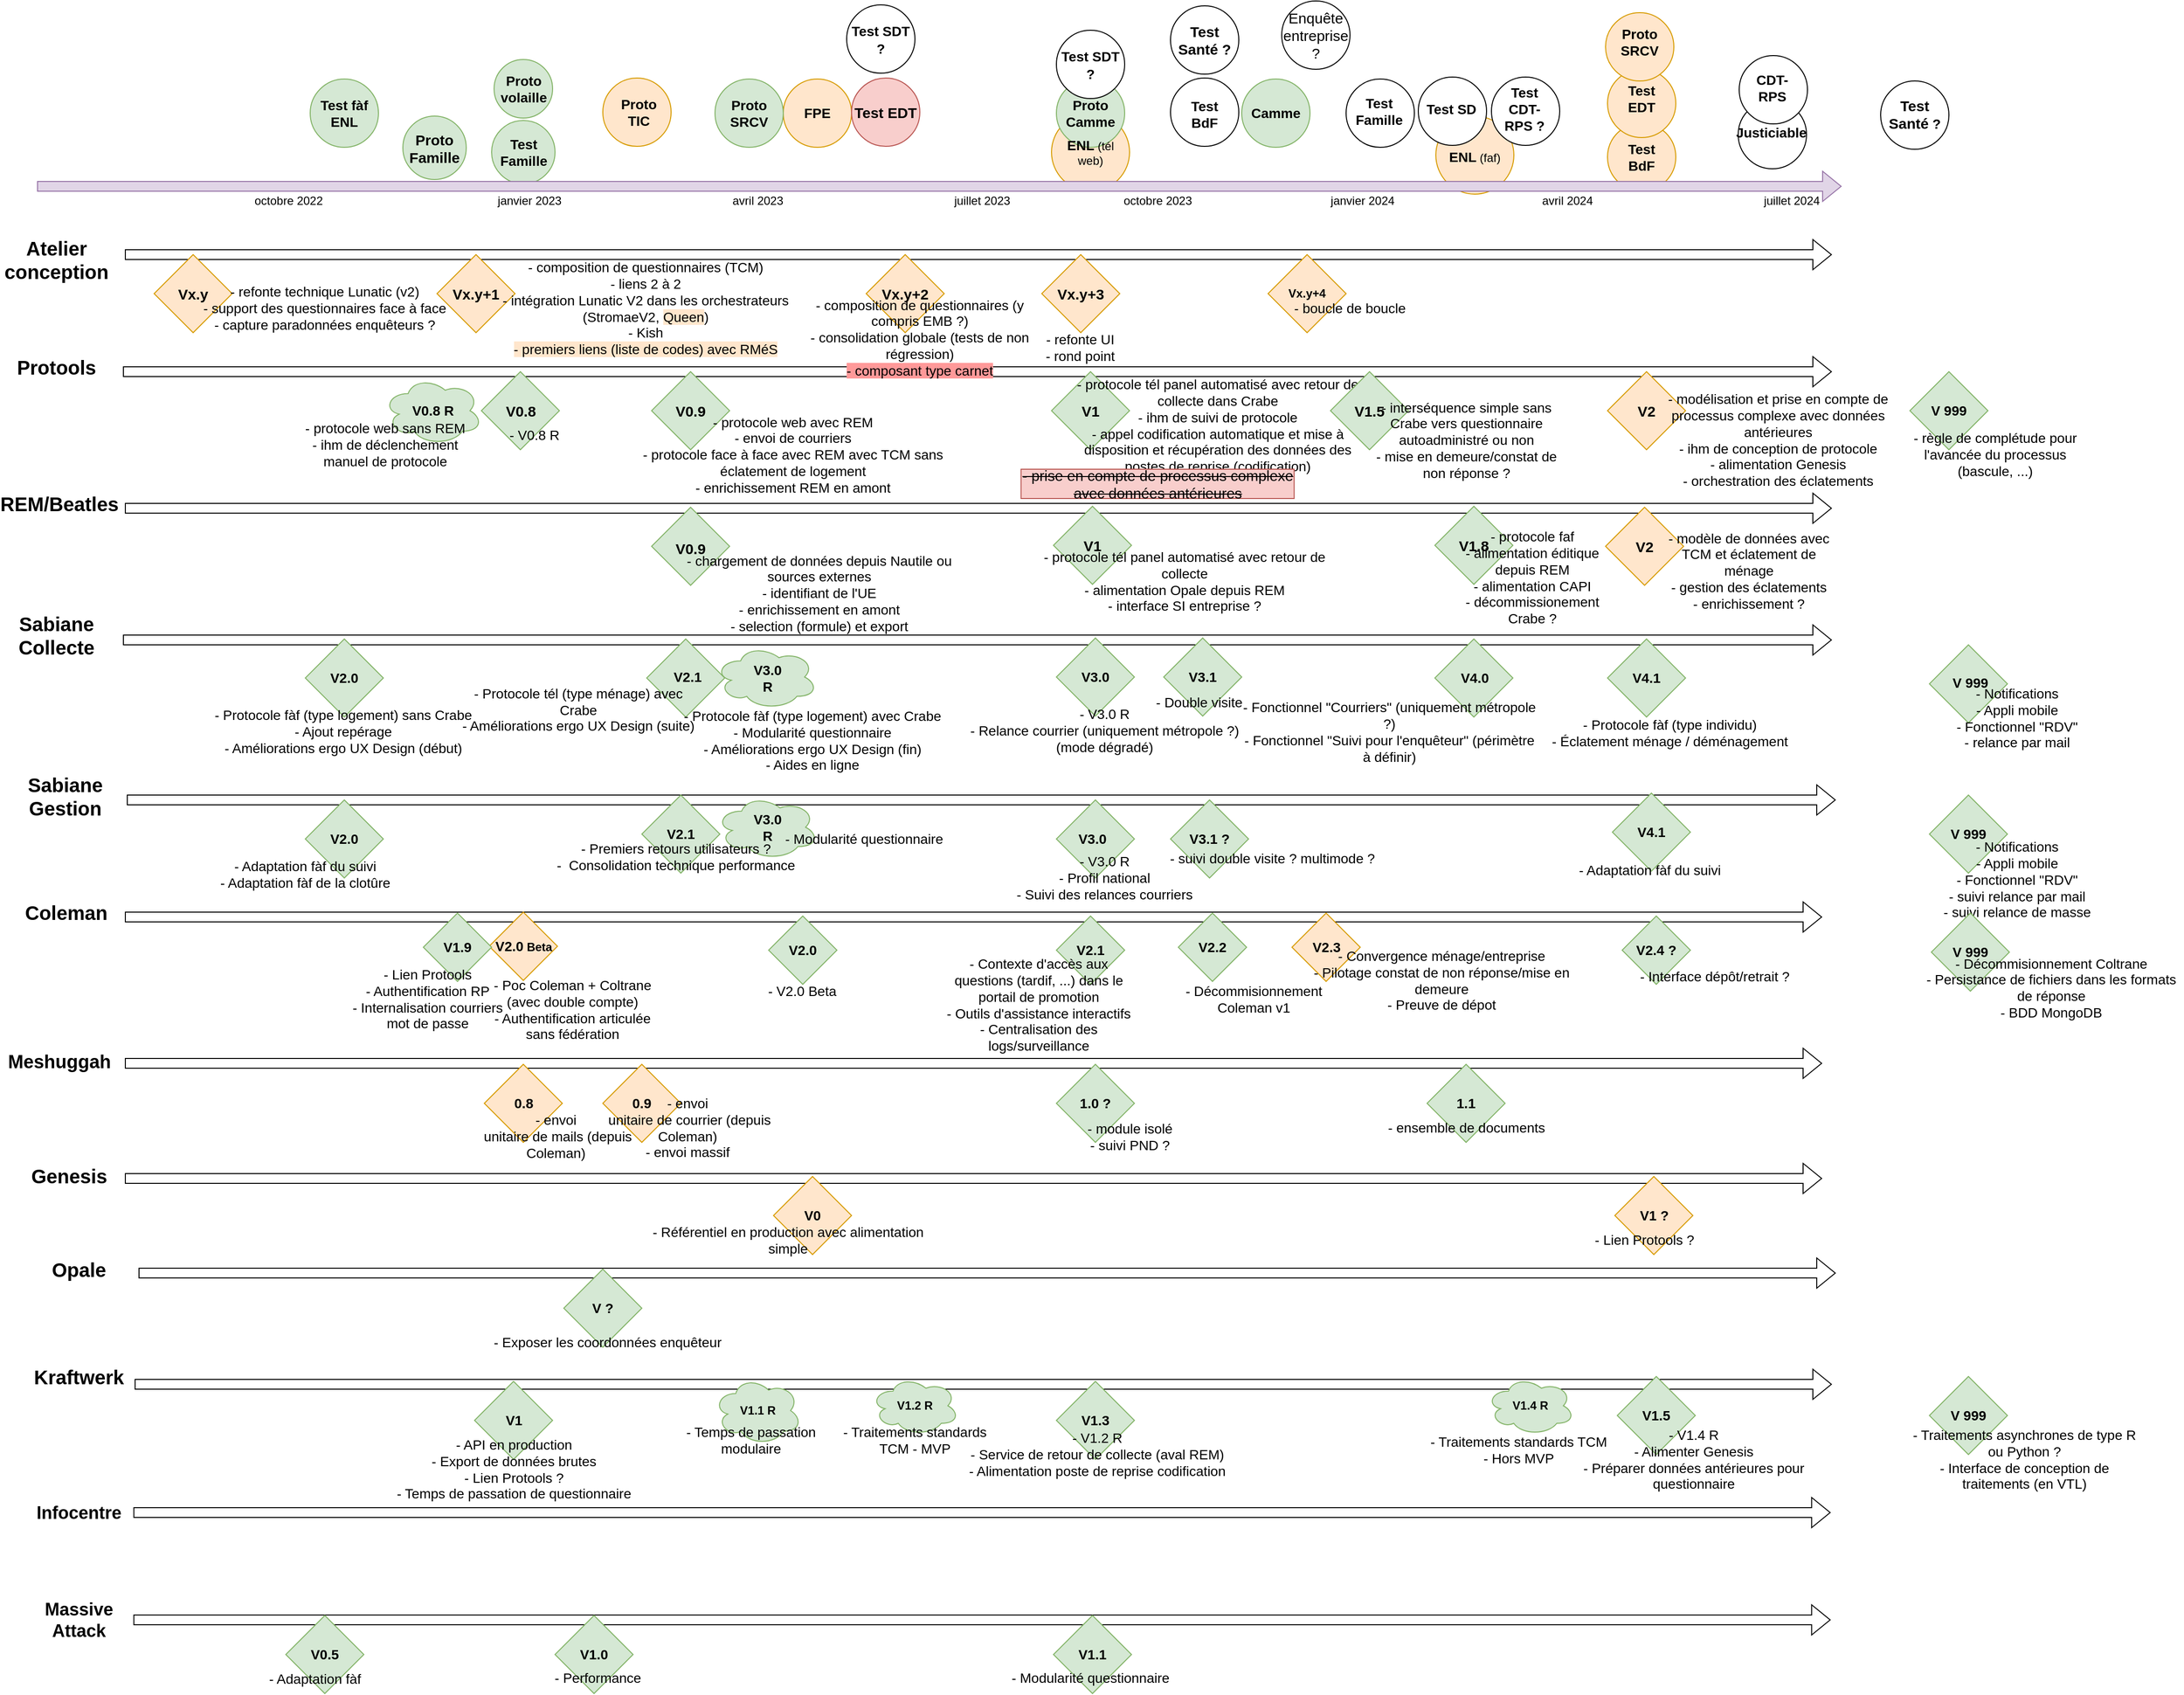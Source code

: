 <mxfile version="20.3.7" type="github">
  <diagram id="mFV4b9mCCrI5YmX5gzNI" name="Page-1">
    <mxGraphModel dx="2500" dy="2087" grid="1" gridSize="10" guides="1" tooltips="1" connect="1" arrows="1" fold="1" page="1" pageScale="1" pageWidth="827" pageHeight="1169" math="0" shadow="0">
      <root>
        <mxCell id="0" />
        <mxCell id="1" parent="0" />
        <mxCell id="2GncXm-soGQ-psTZypHw-3" value="&lt;font size=&quot;1&quot;&gt;&lt;b style=&quot;font-size: 14px;&quot;&gt;V0.8 R&lt;/b&gt;&lt;/font&gt;" style="ellipse;shape=cloud;whiteSpace=wrap;html=1;fillColor=#d5e8d4;strokeColor=#82b366;" parent="1" vertex="1">
          <mxGeometry x="385" y="375" width="101.5" height="70" as="geometry" />
        </mxCell>
        <mxCell id="vozaQE-ynMEkPl2pL4Hx-13" value="" style="ellipse;shape=cloud;whiteSpace=wrap;html=1;fontSize=15;fillColor=#d5e8d4;strokeColor=#82b366;" parent="1" vertex="1">
          <mxGeometry x="725" y="650" width="105" height="66" as="geometry" />
        </mxCell>
        <mxCell id="FTLLSDSXX8i168MmgbQK-34" value="" style="ellipse;whiteSpace=wrap;html=1;aspect=fixed;fontSize=15;fillColor=#ffe6cc;strokeColor=#d79b00;" parent="1" vertex="1">
          <mxGeometry x="1464" y="108" width="80" height="80" as="geometry" />
        </mxCell>
        <mxCell id="FTLLSDSXX8i168MmgbQK-18" value="" style="ellipse;whiteSpace=wrap;html=1;aspect=fixed;fontSize=15;" parent="1" vertex="1">
          <mxGeometry x="1774" y="92" width="70" height="70" as="geometry" />
        </mxCell>
        <mxCell id="c0jgc6a0JRqWWvqa6Sk8-84" value="" style="ellipse;whiteSpace=wrap;html=1;aspect=fixed;fontSize=15;fillColor=#d5e8d4;strokeColor=#82b366;" parent="1" vertex="1">
          <mxGeometry x="310" y="70" width="70" height="70" as="geometry" />
        </mxCell>
        <mxCell id="c0jgc6a0JRqWWvqa6Sk8-82" value="" style="ellipse;whiteSpace=wrap;html=1;aspect=fixed;fontSize=15;fillColor=#ffe6cc;strokeColor=#d79b00;" parent="1" vertex="1">
          <mxGeometry x="1640" y="115" width="70" height="70" as="geometry" />
        </mxCell>
        <mxCell id="c0jgc6a0JRqWWvqa6Sk8-81" value="" style="ellipse;whiteSpace=wrap;html=1;aspect=fixed;fontSize=15;fillColor=#ffe6cc;strokeColor=#d79b00;" parent="1" vertex="1">
          <mxGeometry x="1640" y="60" width="70" height="70" as="geometry" />
        </mxCell>
        <mxCell id="c0jgc6a0JRqWWvqa6Sk8-79" value="" style="ellipse;whiteSpace=wrap;html=1;aspect=fixed;fontSize=15;fillColor=#d5e8d4;strokeColor=#82b366;" parent="1" vertex="1">
          <mxGeometry x="1265" y="70" width="70" height="70" as="geometry" />
        </mxCell>
        <mxCell id="c0jgc6a0JRqWWvqa6Sk8-77" value="" style="ellipse;whiteSpace=wrap;html=1;aspect=fixed;fontSize=15;fillColor=#ffe6cc;strokeColor=#d79b00;" parent="1" vertex="1">
          <mxGeometry x="610" y="69" width="70" height="70" as="geometry" />
        </mxCell>
        <mxCell id="c0jgc6a0JRqWWvqa6Sk8-76" value="" style="ellipse;whiteSpace=wrap;html=1;aspect=fixed;fontSize=15;fillColor=#ffe6cc;strokeColor=#d79b00;" parent="1" vertex="1">
          <mxGeometry x="795" y="70" width="70" height="70" as="geometry" />
        </mxCell>
        <mxCell id="c0jgc6a0JRqWWvqa6Sk8-75" value="" style="ellipse;whiteSpace=wrap;html=1;aspect=fixed;fontSize=15;fillColor=#d5e8d4;strokeColor=#82b366;" parent="1" vertex="1">
          <mxGeometry x="725" y="70" width="70" height="70" as="geometry" />
        </mxCell>
        <mxCell id="c0jgc6a0JRqWWvqa6Sk8-70" value="" style="ellipse;whiteSpace=wrap;html=1;aspect=fixed;fontSize=15;fillColor=#ffe6cc;strokeColor=#d79b00;" parent="1" vertex="1">
          <mxGeometry x="1070" y="105" width="80" height="80" as="geometry" />
        </mxCell>
        <mxCell id="c0jgc6a0JRqWWvqa6Sk8-69" value="" style="ellipse;whiteSpace=wrap;html=1;aspect=fixed;fontSize=15;fillColor=#d5e8d4;strokeColor=#82b366;" parent="1" vertex="1">
          <mxGeometry x="1075" y="70" width="70" height="70" as="geometry" />
        </mxCell>
        <mxCell id="c0jgc6a0JRqWWvqa6Sk8-68" value="" style="ellipse;whiteSpace=wrap;html=1;aspect=fixed;fontSize=15;fillColor=#d5e8d4;strokeColor=#82b366;" parent="1" vertex="1">
          <mxGeometry x="496" y="112.5" width="65" height="65" as="geometry" />
        </mxCell>
        <mxCell id="c0jgc6a0JRqWWvqa6Sk8-67" value="" style="ellipse;whiteSpace=wrap;html=1;aspect=fixed;fontSize=15;direction=south;fillColor=#d5e8d4;strokeColor=#82b366;" parent="1" vertex="1">
          <mxGeometry x="498.5" y="50" width="60" height="60" as="geometry" />
        </mxCell>
        <mxCell id="c0jgc6a0JRqWWvqa6Sk8-1" value="" style="shape=flexArrow;endArrow=classic;html=1;rounded=0;" parent="1" edge="1">
          <mxGeometry width="50" height="50" relative="1" as="geometry">
            <mxPoint x="118" y="370" as="sourcePoint" />
            <mxPoint x="1870" y="370" as="targetPoint" />
          </mxGeometry>
        </mxCell>
        <mxCell id="c0jgc6a0JRqWWvqa6Sk8-2" value="&lt;font style=&quot;font-size: 20px;&quot;&gt;&lt;b&gt;Protools&lt;/b&gt;&lt;/font&gt;" style="text;html=1;strokeColor=none;fillColor=none;align=center;verticalAlign=middle;whiteSpace=wrap;rounded=0;" parent="1" vertex="1">
          <mxGeometry x="20" y="350" width="60" height="30" as="geometry" />
        </mxCell>
        <mxCell id="c0jgc6a0JRqWWvqa6Sk8-3" value="" style="rhombus;whiteSpace=wrap;html=1;fillColor=#d5e8d4;strokeColor=#82b366;" parent="1" vertex="1">
          <mxGeometry x="660" y="370" width="80" height="80" as="geometry" />
        </mxCell>
        <mxCell id="c0jgc6a0JRqWWvqa6Sk8-5" value="&lt;font style=&quot;font-size: 15px;&quot;&gt;&lt;b&gt;V0.9&lt;/b&gt;&lt;/font&gt;" style="text;html=1;strokeColor=none;fillColor=none;align=center;verticalAlign=middle;whiteSpace=wrap;rounded=0;" parent="1" vertex="1">
          <mxGeometry x="670" y="395" width="60" height="30" as="geometry" />
        </mxCell>
        <mxCell id="c0jgc6a0JRqWWvqa6Sk8-6" value="" style="rhombus;whiteSpace=wrap;html=1;fillColor=#d5e8d4;strokeColor=#82b366;" parent="1" vertex="1">
          <mxGeometry x="485.5" y="370" width="80" height="80" as="geometry" />
        </mxCell>
        <mxCell id="c0jgc6a0JRqWWvqa6Sk8-7" value="&lt;font style=&quot;font-size: 15px;&quot;&gt;&lt;b&gt;V0.8&lt;/b&gt;&lt;/font&gt;" style="text;html=1;strokeColor=none;fillColor=none;align=center;verticalAlign=middle;whiteSpace=wrap;rounded=0;" parent="1" vertex="1">
          <mxGeometry x="495.5" y="395" width="60" height="30" as="geometry" />
        </mxCell>
        <mxCell id="c0jgc6a0JRqWWvqa6Sk8-8" value="&lt;font style=&quot;font-size: 14px;&quot;&gt;&lt;b&gt;Test Famille&lt;/b&gt;&lt;/font&gt;" style="text;html=1;strokeColor=none;fillColor=none;align=center;verticalAlign=middle;whiteSpace=wrap;rounded=0;" parent="1" vertex="1">
          <mxGeometry x="498.5" y="130" width="60" height="30" as="geometry" />
        </mxCell>
        <mxCell id="c0jgc6a0JRqWWvqa6Sk8-9" value="" style="shape=flexArrow;endArrow=classic;html=1;rounded=0;fillColor=#e1d5e7;strokeColor=#9673a6;" parent="1" edge="1">
          <mxGeometry width="50" height="50" relative="1" as="geometry">
            <mxPoint x="30" y="180" as="sourcePoint" />
            <mxPoint x="1880" y="180" as="targetPoint" />
          </mxGeometry>
        </mxCell>
        <mxCell id="c0jgc6a0JRqWWvqa6Sk8-10" value="&lt;font style=&quot;font-size: 14px;&quot;&gt;&lt;b&gt;Proto volaille&lt;/b&gt;&lt;/font&gt;" style="text;html=1;strokeColor=none;fillColor=none;align=center;verticalAlign=middle;whiteSpace=wrap;rounded=0;" parent="1" vertex="1">
          <mxGeometry x="498.5" y="65" width="60" height="30" as="geometry" />
        </mxCell>
        <mxCell id="c0jgc6a0JRqWWvqa6Sk8-11" value="" style="shape=flexArrow;endArrow=classic;html=1;rounded=0;" parent="1" edge="1">
          <mxGeometry width="50" height="50" relative="1" as="geometry">
            <mxPoint x="118" y="645" as="sourcePoint" />
            <mxPoint x="1870" y="645" as="targetPoint" />
          </mxGeometry>
        </mxCell>
        <mxCell id="c0jgc6a0JRqWWvqa6Sk8-12" value="&lt;font size=&quot;1&quot;&gt;&lt;b style=&quot;font-size: 20px;&quot;&gt;Sabiane Collecte&lt;br&gt;&lt;/b&gt;&lt;/font&gt;" style="text;html=1;strokeColor=none;fillColor=none;align=center;verticalAlign=middle;whiteSpace=wrap;rounded=0;" parent="1" vertex="1">
          <mxGeometry x="20" y="625" width="60" height="30" as="geometry" />
        </mxCell>
        <mxCell id="c0jgc6a0JRqWWvqa6Sk8-18" value="&lt;font size=&quot;1&quot;&gt;&lt;b style=&quot;font-size: 14px;&quot;&gt;Proto &lt;/b&gt;&lt;/font&gt;&lt;font style=&quot;font-size: 14px;&quot;&gt;&lt;b&gt;TIC&lt;/b&gt;&lt;/font&gt;" style="text;html=1;strokeColor=none;fillColor=none;align=center;verticalAlign=middle;whiteSpace=wrap;rounded=0;" parent="1" vertex="1">
          <mxGeometry x="617" y="89" width="60" height="30" as="geometry" />
        </mxCell>
        <mxCell id="c0jgc6a0JRqWWvqa6Sk8-21" value="" style="shape=flexArrow;endArrow=classic;html=1;rounded=0;" parent="1" edge="1">
          <mxGeometry width="50" height="50" relative="1" as="geometry">
            <mxPoint x="120" y="929" as="sourcePoint" />
            <mxPoint x="1860" y="929" as="targetPoint" />
          </mxGeometry>
        </mxCell>
        <mxCell id="c0jgc6a0JRqWWvqa6Sk8-22" value="&lt;font style=&quot;font-size: 20px;&quot;&gt;&lt;b&gt;Coleman&lt;/b&gt;&lt;/font&gt;" style="text;html=1;strokeColor=none;fillColor=none;align=center;verticalAlign=middle;whiteSpace=wrap;rounded=0;" parent="1" vertex="1">
          <mxGeometry x="30" y="909" width="60" height="30" as="geometry" />
        </mxCell>
        <mxCell id="c0jgc6a0JRqWWvqa6Sk8-27" value="" style="shape=flexArrow;endArrow=classic;html=1;rounded=0;" parent="1" edge="1">
          <mxGeometry width="50" height="50" relative="1" as="geometry">
            <mxPoint x="120" y="250" as="sourcePoint" />
            <mxPoint x="1870" y="250" as="targetPoint" />
          </mxGeometry>
        </mxCell>
        <mxCell id="c0jgc6a0JRqWWvqa6Sk8-28" value="&lt;b&gt;&lt;font style=&quot;font-size: 20px;&quot;&gt;Atelier conception&lt;/font&gt;&lt;/b&gt;" style="text;html=1;strokeColor=none;fillColor=none;align=center;verticalAlign=middle;whiteSpace=wrap;rounded=0;" parent="1" vertex="1">
          <mxGeometry x="20" y="240" width="60" height="30" as="geometry" />
        </mxCell>
        <mxCell id="c0jgc6a0JRqWWvqa6Sk8-35" value="" style="shape=flexArrow;endArrow=classic;html=1;rounded=0;" parent="1" edge="1">
          <mxGeometry width="50" height="50" relative="1" as="geometry">
            <mxPoint x="120" y="510" as="sourcePoint" />
            <mxPoint x="1870" y="510" as="targetPoint" />
          </mxGeometry>
        </mxCell>
        <mxCell id="c0jgc6a0JRqWWvqa6Sk8-36" value="&lt;font style=&quot;font-size: 20px;&quot;&gt;&lt;b&gt;REM/Beatles&lt;/b&gt;&lt;/font&gt;" style="text;html=1;strokeColor=none;fillColor=none;align=center;verticalAlign=middle;whiteSpace=wrap;rounded=0;" parent="1" vertex="1">
          <mxGeometry x="23" y="490" width="60" height="30" as="geometry" />
        </mxCell>
        <mxCell id="c0jgc6a0JRqWWvqa6Sk8-43" value="janvier 2023" style="text;html=1;strokeColor=none;fillColor=none;align=center;verticalAlign=middle;whiteSpace=wrap;rounded=0;" parent="1" vertex="1">
          <mxGeometry x="485.5" y="180" width="97.5" height="30" as="geometry" />
        </mxCell>
        <mxCell id="c0jgc6a0JRqWWvqa6Sk8-46" value="octobre 2022" style="text;html=1;strokeColor=none;fillColor=none;align=center;verticalAlign=middle;whiteSpace=wrap;rounded=0;" parent="1" vertex="1">
          <mxGeometry x="238.75" y="180" width="97.5" height="30" as="geometry" />
        </mxCell>
        <mxCell id="c0jgc6a0JRqWWvqa6Sk8-47" value="avril 2023" style="text;html=1;strokeColor=none;fillColor=none;align=center;verticalAlign=middle;whiteSpace=wrap;rounded=0;" parent="1" vertex="1">
          <mxGeometry x="720" y="180" width="97.5" height="30" as="geometry" />
        </mxCell>
        <mxCell id="c0jgc6a0JRqWWvqa6Sk8-48" value="juillet 2024" style="text;html=1;strokeColor=none;fillColor=none;align=center;verticalAlign=middle;whiteSpace=wrap;rounded=0;" parent="1" vertex="1">
          <mxGeometry x="1780" y="180" width="97.5" height="30" as="geometry" />
        </mxCell>
        <mxCell id="c0jgc6a0JRqWWvqa6Sk8-49" value="octobre 2023" style="text;html=1;strokeColor=none;fillColor=none;align=center;verticalAlign=middle;whiteSpace=wrap;rounded=0;" parent="1" vertex="1">
          <mxGeometry x="1130" y="180" width="97.5" height="30" as="geometry" />
        </mxCell>
        <mxCell id="c0jgc6a0JRqWWvqa6Sk8-50" value="janvier 2024" style="text;html=1;strokeColor=none;fillColor=none;align=center;verticalAlign=middle;whiteSpace=wrap;rounded=0;" parent="1" vertex="1">
          <mxGeometry x="1340" y="180" width="97.5" height="30" as="geometry" />
        </mxCell>
        <mxCell id="c0jgc6a0JRqWWvqa6Sk8-51" value="avril 2024" style="text;html=1;strokeColor=none;fillColor=none;align=center;verticalAlign=middle;whiteSpace=wrap;rounded=0;" parent="1" vertex="1">
          <mxGeometry x="1550" y="180" width="97.5" height="30" as="geometry" />
        </mxCell>
        <mxCell id="c0jgc6a0JRqWWvqa6Sk8-52" value="&lt;font style=&quot;font-size: 14px;&quot;&gt;&lt;b&gt;Proto SRCV&lt;/b&gt;&lt;/font&gt;" style="text;html=1;strokeColor=none;fillColor=none;align=center;verticalAlign=middle;whiteSpace=wrap;rounded=0;" parent="1" vertex="1">
          <mxGeometry x="730" y="90" width="60" height="30" as="geometry" />
        </mxCell>
        <mxCell id="c0jgc6a0JRqWWvqa6Sk8-53" value="&lt;font style=&quot;font-size: 14px;&quot;&gt;&lt;b&gt;FPE&lt;/b&gt;&lt;/font&gt;" style="text;html=1;strokeColor=none;fillColor=none;align=center;verticalAlign=middle;whiteSpace=wrap;rounded=0;" parent="1" vertex="1">
          <mxGeometry x="800" y="90" width="60" height="30" as="geometry" />
        </mxCell>
        <mxCell id="c0jgc6a0JRqWWvqa6Sk8-54" value="&lt;font style=&quot;font-size: 14px;&quot;&gt;&lt;b&gt;Proto Camme&lt;/b&gt;&lt;/font&gt;" style="text;html=1;strokeColor=none;fillColor=none;align=center;verticalAlign=middle;whiteSpace=wrap;rounded=0;" parent="1" vertex="1">
          <mxGeometry x="1080" y="90" width="60" height="30" as="geometry" />
        </mxCell>
        <mxCell id="c0jgc6a0JRqWWvqa6Sk8-55" value="&lt;font style=&quot;font-size: 14px;&quot;&gt;&lt;b&gt;Camme&lt;/b&gt;&lt;/font&gt;" style="text;html=1;strokeColor=none;fillColor=none;align=center;verticalAlign=middle;whiteSpace=wrap;rounded=0;" parent="1" vertex="1">
          <mxGeometry x="1270" y="90" width="60" height="30" as="geometry" />
        </mxCell>
        <mxCell id="c0jgc6a0JRqWWvqa6Sk8-56" value="&lt;font size=&quot;1&quot;&gt;&lt;b style=&quot;font-size: 15px;&quot;&gt;V1&lt;/b&gt;&lt;/font&gt;" style="rhombus;whiteSpace=wrap;html=1;fillColor=#d5e8d4;strokeColor=#82b366;" parent="1" vertex="1">
          <mxGeometry x="1070" y="370" width="80" height="80" as="geometry" />
        </mxCell>
        <mxCell id="c0jgc6a0JRqWWvqa6Sk8-57" value="&lt;font style=&quot;font-size: 14px;&quot;&gt;&lt;b&gt;Test EDT&lt;br&gt;&lt;/b&gt;&lt;/font&gt;" style="text;html=1;strokeColor=none;fillColor=none;align=center;verticalAlign=middle;whiteSpace=wrap;rounded=0;" parent="1" vertex="1">
          <mxGeometry x="1645" y="75" width="60" height="30" as="geometry" />
        </mxCell>
        <mxCell id="c0jgc6a0JRqWWvqa6Sk8-60" value="&lt;font style=&quot;font-size: 14px;&quot;&gt;&lt;b&gt;ENL&lt;/b&gt;&lt;/font&gt; (tél web)" style="text;html=1;strokeColor=none;fillColor=none;align=center;verticalAlign=middle;whiteSpace=wrap;rounded=0;" parent="1" vertex="1">
          <mxGeometry x="1080" y="130" width="60" height="30" as="geometry" />
        </mxCell>
        <mxCell id="c0jgc6a0JRqWWvqa6Sk8-61" value="&lt;font style=&quot;font-size: 14px;&quot;&gt;&lt;b&gt;Test fàf ENL&lt;/b&gt;&lt;/font&gt;" style="text;html=1;align=center;verticalAlign=middle;whiteSpace=wrap;rounded=0;" parent="1" vertex="1">
          <mxGeometry x="315" y="90" width="60" height="30" as="geometry" />
        </mxCell>
        <mxCell id="c0jgc6a0JRqWWvqa6Sk8-62" value="&lt;font style=&quot;font-size: 15px;&quot;&gt;&lt;b&gt;V2&lt;/b&gt;&lt;/font&gt;" style="rhombus;whiteSpace=wrap;html=1;fillColor=#ffe6cc;strokeColor=#d79b00;" parent="1" vertex="1">
          <mxGeometry x="1640" y="370" width="80" height="80" as="geometry" />
        </mxCell>
        <mxCell id="c0jgc6a0JRqWWvqa6Sk8-63" value="- protocole web sans REM&lt;br&gt;- ihm de déclenchement manuel de protocole" style="text;html=1;strokeColor=none;fillColor=none;align=center;verticalAlign=middle;whiteSpace=wrap;rounded=0;fontSize=14;" parent="1" vertex="1">
          <mxGeometry x="286.5" y="430" width="200" height="30" as="geometry" />
        </mxCell>
        <mxCell id="c0jgc6a0JRqWWvqa6Sk8-64" value="- protocole web avec REM&lt;br&gt;- envoi de courriers&lt;br&gt;- protocole face à face avec REM avec TCM sans éclatement de logement&lt;br&gt;- enrichissement REM en amont" style="text;html=1;strokeColor=none;fillColor=none;align=center;verticalAlign=middle;whiteSpace=wrap;rounded=0;fontSize=14;" parent="1" vertex="1">
          <mxGeometry x="650" y="440" width="310" height="30" as="geometry" />
        </mxCell>
        <mxCell id="c0jgc6a0JRqWWvqa6Sk8-65" value="- protocole tél panel automatisé avec retour de collecte dans Crabe&lt;br&gt;- ihm de suivi de protocole&lt;br&gt;- appel codification automatique et mise à disposition et récupération des données des postes de reprise (codification)" style="text;html=1;strokeColor=none;fillColor=none;align=center;verticalAlign=middle;whiteSpace=wrap;rounded=0;fontSize=14;" parent="1" vertex="1">
          <mxGeometry x="1094" y="410" width="292.5" height="30" as="geometry" />
        </mxCell>
        <mxCell id="c0jgc6a0JRqWWvqa6Sk8-66" value="- modélisation et prise en compte de processus complexe avec données antérieures&lt;br&gt;- ihm de conception de protocole&lt;br&gt;- alimentation Genesis&lt;br&gt;- orchestration des éclatements" style="text;html=1;strokeColor=none;fillColor=none;align=center;verticalAlign=middle;whiteSpace=wrap;rounded=0;fontSize=14;" parent="1" vertex="1">
          <mxGeometry x="1690" y="425" width="250" height="30" as="geometry" />
        </mxCell>
        <mxCell id="c0jgc6a0JRqWWvqa6Sk8-73" value="&lt;strike&gt;- prise en compte de processus complexe avec données antérieures&lt;/strike&gt;" style="text;html=1;strokeColor=#b85450;fillColor=#f8cecc;align=center;verticalAlign=middle;whiteSpace=wrap;rounded=0;fontSize=15;" parent="1" vertex="1">
          <mxGeometry x="1038.75" y="470" width="280" height="30" as="geometry" />
        </mxCell>
        <mxCell id="c0jgc6a0JRqWWvqa6Sk8-80" style="edgeStyle=orthogonalEdgeStyle;rounded=0;orthogonalLoop=1;jettySize=auto;html=1;exitX=0.5;exitY=1;exitDx=0;exitDy=0;fontSize=15;" parent="1" source="c0jgc6a0JRqWWvqa6Sk8-66" target="c0jgc6a0JRqWWvqa6Sk8-66" edge="1">
          <mxGeometry relative="1" as="geometry" />
        </mxCell>
        <mxCell id="FTLLSDSXX8i168MmgbQK-1" value="&lt;b&gt;&lt;font style=&quot;font-size: 14px;&quot;&gt;Test SDT ?&lt;/font&gt;&lt;/b&gt;" style="ellipse;whiteSpace=wrap;html=1;aspect=fixed;fontSize=15;" parent="1" vertex="1">
          <mxGeometry x="1075" y="20" width="70" height="70" as="geometry" />
        </mxCell>
        <mxCell id="FTLLSDSXX8i168MmgbQK-2" value="" style="ellipse;whiteSpace=wrap;html=1;aspect=fixed;fontSize=15;" parent="1" vertex="1">
          <mxGeometry x="1192" y="69" width="70" height="70" as="geometry" />
        </mxCell>
        <mxCell id="FTLLSDSXX8i168MmgbQK-3" value="&lt;b&gt;&lt;font style=&quot;font-size: 14px;&quot;&gt;Test&lt;br&gt;BdF&lt;/font&gt;&lt;/b&gt;" style="text;html=1;strokeColor=none;fillColor=none;align=center;verticalAlign=middle;whiteSpace=wrap;rounded=0;" parent="1" vertex="1">
          <mxGeometry x="1197" y="91" width="60" height="30" as="geometry" />
        </mxCell>
        <mxCell id="FTLLSDSXX8i168MmgbQK-4" value="" style="ellipse;whiteSpace=wrap;html=1;aspect=fixed;fontSize=15;" parent="1" vertex="1">
          <mxGeometry x="1372" y="70" width="70" height="70" as="geometry" />
        </mxCell>
        <mxCell id="FTLLSDSXX8i168MmgbQK-5" value="&lt;b&gt;&lt;font style=&quot;font-size: 14px;&quot;&gt;Test Famille&lt;/font&gt;&lt;/b&gt;" style="text;html=1;strokeColor=none;fillColor=none;align=center;verticalAlign=middle;whiteSpace=wrap;rounded=0;" parent="1" vertex="1">
          <mxGeometry x="1376" y="88" width="60" height="30" as="geometry" />
        </mxCell>
        <mxCell id="FTLLSDSXX8i168MmgbQK-7" value="" style="ellipse;whiteSpace=wrap;html=1;aspect=fixed;fontSize=15;" parent="1" vertex="1">
          <mxGeometry x="1446" y="68" width="70" height="70" as="geometry" />
        </mxCell>
        <mxCell id="FTLLSDSXX8i168MmgbQK-8" value="&lt;b&gt;&lt;font style=&quot;font-size: 14px;&quot;&gt;Test SD&lt;br&gt;&lt;/font&gt;&lt;/b&gt;" style="text;html=1;strokeColor=none;fillColor=none;align=center;verticalAlign=middle;whiteSpace=wrap;rounded=0;" parent="1" vertex="1">
          <mxGeometry x="1450" y="86" width="60" height="30" as="geometry" />
        </mxCell>
        <mxCell id="FTLLSDSXX8i168MmgbQK-9" value="" style="ellipse;whiteSpace=wrap;html=1;aspect=fixed;fontSize=15;" parent="1" vertex="1">
          <mxGeometry x="1521" y="68" width="70" height="70" as="geometry" />
        </mxCell>
        <mxCell id="FTLLSDSXX8i168MmgbQK-10" value="&lt;b&gt;&lt;font style=&quot;font-size: 14px;&quot;&gt;Test CDT-RPS ?&lt;br&gt;&lt;/font&gt;&lt;/b&gt;" style="text;html=1;strokeColor=none;fillColor=none;align=center;verticalAlign=middle;whiteSpace=wrap;rounded=0;" parent="1" vertex="1">
          <mxGeometry x="1525" y="86" width="60" height="30" as="geometry" />
        </mxCell>
        <mxCell id="FTLLSDSXX8i168MmgbQK-11" value="" style="ellipse;whiteSpace=wrap;html=1;aspect=fixed;fontSize=15;fillColor=#ffe6cc;strokeColor=#d79b00;" parent="1" vertex="1">
          <mxGeometry x="1638" y="2" width="70" height="70" as="geometry" />
        </mxCell>
        <mxCell id="FTLLSDSXX8i168MmgbQK-12" value="&lt;font style=&quot;font-size: 14px;&quot;&gt;&lt;b&gt;Proto SRCV&lt;br&gt;&lt;/b&gt;&lt;/font&gt;" style="text;html=1;strokeColor=none;fillColor=none;align=center;verticalAlign=middle;whiteSpace=wrap;rounded=0;" parent="1" vertex="1">
          <mxGeometry x="1643" y="17" width="60" height="30" as="geometry" />
        </mxCell>
        <mxCell id="FTLLSDSXX8i168MmgbQK-13" value="&lt;font style=&quot;font-size: 14px;&quot;&gt;&lt;b&gt;Test BdF&lt;br&gt;&lt;/b&gt;&lt;/font&gt;" style="text;html=1;strokeColor=none;fillColor=none;align=center;verticalAlign=middle;whiteSpace=wrap;rounded=0;" parent="1" vertex="1">
          <mxGeometry x="1645" y="135" width="60" height="30" as="geometry" />
        </mxCell>
        <mxCell id="FTLLSDSXX8i168MmgbQK-14" value="juillet 2023" style="text;html=1;strokeColor=none;fillColor=none;align=center;verticalAlign=middle;whiteSpace=wrap;rounded=0;" parent="1" vertex="1">
          <mxGeometry x="950" y="180" width="97.5" height="30" as="geometry" />
        </mxCell>
        <mxCell id="FTLLSDSXX8i168MmgbQK-16" value="" style="ellipse;whiteSpace=wrap;html=1;aspect=fixed;fontSize=15;" parent="1" vertex="1">
          <mxGeometry x="1775" y="46" width="70" height="70" as="geometry" />
        </mxCell>
        <mxCell id="FTLLSDSXX8i168MmgbQK-17" value="&lt;b&gt;&lt;font style=&quot;font-size: 14px;&quot;&gt;CDT-RPS&lt;br&gt;&lt;/font&gt;&lt;/b&gt;" style="text;html=1;strokeColor=none;fillColor=none;align=center;verticalAlign=middle;whiteSpace=wrap;rounded=0;" parent="1" vertex="1">
          <mxGeometry x="1779" y="64" width="60" height="30" as="geometry" />
        </mxCell>
        <mxCell id="FTLLSDSXX8i168MmgbQK-19" value="&lt;b&gt;&lt;font style=&quot;font-size: 14px;&quot;&gt;Justiciable&lt;/font&gt;&lt;/b&gt;" style="text;html=1;strokeColor=none;fillColor=none;align=center;verticalAlign=middle;whiteSpace=wrap;rounded=0;" parent="1" vertex="1">
          <mxGeometry x="1778" y="110" width="60" height="30" as="geometry" />
        </mxCell>
        <mxCell id="FTLLSDSXX8i168MmgbQK-20" value="" style="rhombus;whiteSpace=wrap;html=1;fillColor=#d5e8d4;strokeColor=#82b366;" parent="1" vertex="1">
          <mxGeometry x="660" y="509" width="80" height="80" as="geometry" />
        </mxCell>
        <mxCell id="FTLLSDSXX8i168MmgbQK-21" value="&lt;font style=&quot;font-size: 15px;&quot;&gt;&lt;b&gt;V0.9&lt;/b&gt;&lt;/font&gt;" style="text;html=1;strokeColor=none;fillColor=none;align=center;verticalAlign=middle;whiteSpace=wrap;rounded=0;" parent="1" vertex="1">
          <mxGeometry x="670" y="536" width="60" height="30" as="geometry" />
        </mxCell>
        <mxCell id="FTLLSDSXX8i168MmgbQK-22" value="- chargement de données depuis Nautile ou sources externes&lt;br&gt;- identifiant de l&#39;UE&lt;br&gt;- enrichissement en amont&lt;br&gt;- selection (formule) et export" style="text;html=1;strokeColor=none;fillColor=none;align=center;verticalAlign=middle;whiteSpace=wrap;rounded=0;fontSize=14;" parent="1" vertex="1">
          <mxGeometry x="677" y="582" width="310" height="30" as="geometry" />
        </mxCell>
        <mxCell id="FTLLSDSXX8i168MmgbQK-23" value="&lt;font size=&quot;1&quot;&gt;&lt;b style=&quot;font-size: 15px;&quot;&gt;V1&lt;/b&gt;&lt;/font&gt;" style="rhombus;whiteSpace=wrap;html=1;fillColor=#d5e8d4;strokeColor=#82b366;" parent="1" vertex="1">
          <mxGeometry x="1072" y="508" width="80" height="80" as="geometry" />
        </mxCell>
        <mxCell id="FTLLSDSXX8i168MmgbQK-26" value="" style="shape=flexArrow;endArrow=classic;html=1;rounded=0;" parent="1" edge="1">
          <mxGeometry width="50" height="50" relative="1" as="geometry">
            <mxPoint x="120" y="1197" as="sourcePoint" />
            <mxPoint x="1860" y="1197" as="targetPoint" />
          </mxGeometry>
        </mxCell>
        <mxCell id="FTLLSDSXX8i168MmgbQK-27" value="&lt;b&gt;&lt;font style=&quot;font-size: 20px;&quot;&gt;Genesis&lt;/font&gt;&lt;/b&gt;" style="text;html=1;strokeColor=none;fillColor=none;align=center;verticalAlign=middle;whiteSpace=wrap;rounded=0;" parent="1" vertex="1">
          <mxGeometry x="33" y="1179" width="60" height="30" as="geometry" />
        </mxCell>
        <mxCell id="FTLLSDSXX8i168MmgbQK-28" value="" style="shape=flexArrow;endArrow=classic;html=1;rounded=0;" parent="1" edge="1">
          <mxGeometry width="50" height="50" relative="1" as="geometry">
            <mxPoint x="130" y="1408" as="sourcePoint" />
            <mxPoint x="1870" y="1408" as="targetPoint" />
          </mxGeometry>
        </mxCell>
        <mxCell id="FTLLSDSXX8i168MmgbQK-29" value="&lt;font style=&quot;font-size: 20px;&quot;&gt;&lt;b&gt;Kraftwerk&lt;/b&gt;&lt;/font&gt;" style="text;html=1;strokeColor=none;fillColor=none;align=center;verticalAlign=middle;whiteSpace=wrap;rounded=0;" parent="1" vertex="1">
          <mxGeometry x="43" y="1385" width="60" height="30" as="geometry" />
        </mxCell>
        <mxCell id="FTLLSDSXX8i168MmgbQK-30" value="&lt;b&gt;&lt;font style=&quot;font-size: 20px;&quot;&gt;Opale&lt;/font&gt;&lt;/b&gt;" style="text;html=1;strokeColor=none;fillColor=none;align=center;verticalAlign=middle;whiteSpace=wrap;rounded=0;" parent="1" vertex="1">
          <mxGeometry x="43" y="1275" width="60" height="30" as="geometry" />
        </mxCell>
        <mxCell id="FTLLSDSXX8i168MmgbQK-31" value="- protocole tél panel automatisé avec retour de collecte&lt;br&gt;- alimentation Opale depuis REM&lt;br&gt;- interface SI entreprise ?" style="text;html=1;strokeColor=none;fillColor=none;align=center;verticalAlign=middle;whiteSpace=wrap;rounded=0;fontSize=14;" parent="1" vertex="1">
          <mxGeometry x="1060" y="570" width="292.5" height="30" as="geometry" />
        </mxCell>
        <mxCell id="FTLLSDSXX8i168MmgbQK-32" value="&lt;font style=&quot;font-size: 14px;&quot;&gt;&lt;b&gt;ENL&lt;/b&gt;&lt;/font&gt; (faf)" style="text;html=1;strokeColor=none;fillColor=none;align=center;verticalAlign=middle;whiteSpace=wrap;rounded=0;" parent="1" vertex="1">
          <mxGeometry x="1474" y="135" width="60" height="30" as="geometry" />
        </mxCell>
        <mxCell id="FTLLSDSXX8i168MmgbQK-35" value="&lt;font size=&quot;1&quot;&gt;&lt;b style=&quot;font-size: 15px;&quot;&gt;V1.8&lt;/b&gt;&lt;/font&gt;" style="rhombus;whiteSpace=wrap;html=1;fillColor=#d5e8d4;strokeColor=#82b366;" parent="1" vertex="1">
          <mxGeometry x="1463" y="508" width="80" height="80" as="geometry" />
        </mxCell>
        <mxCell id="FTLLSDSXX8i168MmgbQK-36" value="- protocole faf&lt;br&gt;- alimentation éditique depuis REM&lt;br&gt;- alimentation CAPI&lt;br&gt;- décommissionement Crabe ?" style="text;html=1;strokeColor=none;fillColor=none;align=center;verticalAlign=middle;whiteSpace=wrap;rounded=0;fontSize=14;" parent="1" vertex="1">
          <mxGeometry x="1477.5" y="566" width="170" height="30" as="geometry" />
        </mxCell>
        <mxCell id="FTLLSDSXX8i168MmgbQK-38" value="&lt;font size=&quot;1&quot;&gt;&lt;b style=&quot;font-size: 15px;&quot;&gt;V2&lt;/b&gt;&lt;/font&gt;" style="rhombus;whiteSpace=wrap;html=1;fillColor=#ffe6cc;strokeColor=#d79b00;" parent="1" vertex="1">
          <mxGeometry x="1638" y="509" width="80" height="80" as="geometry" />
        </mxCell>
        <mxCell id="FTLLSDSXX8i168MmgbQK-39" value="- modèle de données avec TCM et éclatement de ménage&lt;br&gt;- gestion des éclatements&lt;br&gt;- enrichissement ?" style="text;html=1;strokeColor=none;fillColor=none;align=center;verticalAlign=middle;whiteSpace=wrap;rounded=0;fontSize=14;" parent="1" vertex="1">
          <mxGeometry x="1690" y="559" width="190" height="30" as="geometry" />
        </mxCell>
        <mxCell id="FTLLSDSXX8i168MmgbQK-45" value="&lt;b&gt;&lt;font style=&quot;font-size: 15px;&quot;&gt;&lt;span style=&quot;&quot;&gt;V1&lt;/span&gt;.5&lt;/font&gt;&lt;/b&gt;" style="rhombus;whiteSpace=wrap;html=1;fillColor=#d5e8d4;strokeColor=#82b366;" parent="1" vertex="1">
          <mxGeometry x="1356" y="370" width="80" height="80" as="geometry" />
        </mxCell>
        <mxCell id="FTLLSDSXX8i168MmgbQK-46" value="- interséquence simple sans Crabe vers questionnaire autoadministré ou non&lt;br&gt;- mise en demeure/constat de non réponse ?" style="text;html=1;strokeColor=none;fillColor=none;align=center;verticalAlign=middle;whiteSpace=wrap;rounded=0;fontSize=14;" parent="1" vertex="1">
          <mxGeometry x="1399.62" y="425" width="191.38" height="30" as="geometry" />
        </mxCell>
        <mxCell id="ddA6PycPh_wfGD-rprwo-1" value="&lt;font style=&quot;font-size: 15px;&quot;&gt;&lt;b&gt;Vx.y&lt;/b&gt;&lt;/font&gt;" style="rhombus;whiteSpace=wrap;html=1;fillColor=#ffe6cc;strokeColor=#d79b00;" parent="1" vertex="1">
          <mxGeometry x="150" y="250" width="80" height="80" as="geometry" />
        </mxCell>
        <mxCell id="ddA6PycPh_wfGD-rprwo-3" value="- refonte technique Lunatic (v2)&lt;br&gt;- support des questionnaires face à face&lt;br&gt;- capture paradonnées enquêteurs ?" style="text;html=1;strokeColor=none;fillColor=none;align=center;verticalAlign=middle;whiteSpace=wrap;rounded=0;fontSize=14;" parent="1" vertex="1">
          <mxGeometry x="170" y="290" width="310" height="30" as="geometry" />
        </mxCell>
        <mxCell id="ddA6PycPh_wfGD-rprwo-4" value="&lt;font style=&quot;font-size: 15px;&quot;&gt;&lt;b&gt;Vx.y+1&lt;/b&gt;&lt;/font&gt;" style="rhombus;whiteSpace=wrap;html=1;fillColor=#ffe6cc;strokeColor=#d79b00;" parent="1" vertex="1">
          <mxGeometry x="440" y="250" width="80" height="80" as="geometry" />
        </mxCell>
        <mxCell id="ddA6PycPh_wfGD-rprwo-5" value="- composition de questionnaires (TCM)&lt;br&gt;- liens 2 à 2&lt;br&gt;- intégration Lunatic V2 dans les orchestrateurs (StromaeV2, &lt;span style=&quot;background-color: rgb(255, 230, 204);&quot;&gt;Queen&lt;/span&gt;)&lt;br&gt;- Kish&lt;br&gt;&lt;span style=&quot;background-color: rgb(255, 230, 204);&quot;&gt;- premiers liens (liste de codes) avec RMéS&lt;/span&gt;" style="text;html=1;strokeColor=none;fillColor=none;align=center;verticalAlign=middle;whiteSpace=wrap;rounded=0;fontSize=14;" parent="1" vertex="1">
          <mxGeometry x="498.5" y="290" width="310" height="30" as="geometry" />
        </mxCell>
        <mxCell id="ddA6PycPh_wfGD-rprwo-6" value="&lt;font style=&quot;font-size: 15px;&quot;&gt;&lt;b&gt;Vx.y+2&lt;/b&gt;&lt;/font&gt;" style="rhombus;whiteSpace=wrap;html=1;fillColor=#ffe6cc;strokeColor=#d79b00;" parent="1" vertex="1">
          <mxGeometry x="880" y="250" width="80" height="80" as="geometry" />
        </mxCell>
        <mxCell id="ddA6PycPh_wfGD-rprwo-7" value="- composition de questionnaires (y compris EMB ?)&lt;br&gt;- consolidation globale (tests de non régression)&lt;br&gt;&lt;span style=&quot;background-color: rgb(255, 153, 153);&quot;&gt;- composant type carnet&lt;/span&gt;&lt;br&gt;&lt;span style=&quot;background-color: rgb(255, 206, 159);&quot;&gt;&lt;/span&gt;" style="text;html=1;strokeColor=none;fillColor=none;align=center;verticalAlign=middle;whiteSpace=wrap;rounded=0;fontSize=14;" parent="1" vertex="1">
          <mxGeometry x="810" y="320" width="250" height="30" as="geometry" />
        </mxCell>
        <mxCell id="ddA6PycPh_wfGD-rprwo-8" value="&lt;b&gt;Vx.y+4&lt;/b&gt;" style="rhombus;whiteSpace=wrap;html=1;fillColor=#ffe6cc;strokeColor=#d79b00;" parent="1" vertex="1">
          <mxGeometry x="1292" y="250" width="80" height="80" as="geometry" />
        </mxCell>
        <mxCell id="ddA6PycPh_wfGD-rprwo-9" value="- boucle de boucle" style="text;html=1;strokeColor=none;fillColor=none;align=center;verticalAlign=middle;whiteSpace=wrap;rounded=0;fontSize=14;" parent="1" vertex="1">
          <mxGeometry x="1301" y="290" width="150" height="30" as="geometry" />
        </mxCell>
        <mxCell id="cksNnemaycyc-sAIgtyD-1" value="&lt;font style=&quot;font-size: 15px;&quot;&gt;&lt;b&gt;Vx.y+3&lt;/b&gt;&lt;/font&gt;" style="rhombus;whiteSpace=wrap;html=1;fillColor=#ffe6cc;strokeColor=#d79b00;" parent="1" vertex="1">
          <mxGeometry x="1060" y="250" width="80" height="80" as="geometry" />
        </mxCell>
        <mxCell id="cksNnemaycyc-sAIgtyD-2" value="- refonte UI&lt;br&gt;- rond point&lt;br&gt;&lt;span style=&quot;background-color: rgb(255, 206, 159);&quot;&gt;&lt;/span&gt;" style="text;html=1;strokeColor=none;fillColor=none;align=center;verticalAlign=middle;whiteSpace=wrap;rounded=0;fontSize=14;" parent="1" vertex="1">
          <mxGeometry x="1038.75" y="330" width="121.25" height="30" as="geometry" />
        </mxCell>
        <mxCell id="vozaQE-ynMEkPl2pL4Hx-1" value="" style="rhombus;whiteSpace=wrap;html=1;fillColor=#d5e8d4;strokeColor=#82b366;" parent="1" vertex="1">
          <mxGeometry x="305" y="644" width="80" height="80" as="geometry" />
        </mxCell>
        <mxCell id="vozaQE-ynMEkPl2pL4Hx-2" value="&lt;font style=&quot;font-size: 14px;&quot;&gt;&lt;b&gt;V2.0&lt;/b&gt;&lt;/font&gt;" style="text;html=1;strokeColor=none;fillColor=none;align=center;verticalAlign=middle;whiteSpace=wrap;rounded=0;" parent="1" vertex="1">
          <mxGeometry x="315" y="669" width="60" height="30" as="geometry" />
        </mxCell>
        <mxCell id="vozaQE-ynMEkPl2pL4Hx-3" value="- Protocole fàf (type logement) sans Crabe&lt;br&gt;&lt;div&gt;- Ajout repérage&lt;/div&gt;&lt;div&gt;- Améliorations ergo UX Design (début)&lt;br&gt;&lt;/div&gt;" style="text;html=1;strokeColor=none;fillColor=none;align=center;verticalAlign=middle;whiteSpace=wrap;rounded=0;fontSize=14;" parent="1" vertex="1">
          <mxGeometry x="188.5" y="724" width="310" height="30" as="geometry" />
        </mxCell>
        <mxCell id="vozaQE-ynMEkPl2pL4Hx-4" value="" style="rhombus;whiteSpace=wrap;html=1;fillColor=#d5e8d4;strokeColor=#82b366;" parent="1" vertex="1">
          <mxGeometry x="655" y="644" width="80" height="80" as="geometry" />
        </mxCell>
        <mxCell id="vozaQE-ynMEkPl2pL4Hx-5" value="&lt;font style=&quot;font-size: 14px;&quot;&gt;&lt;b&gt;V2.1&lt;/b&gt;&lt;/font&gt;" style="text;html=1;strokeColor=none;fillColor=none;align=center;verticalAlign=middle;whiteSpace=wrap;rounded=0;" parent="1" vertex="1">
          <mxGeometry x="667" y="668" width="60" height="30" as="geometry" />
        </mxCell>
        <mxCell id="vozaQE-ynMEkPl2pL4Hx-6" value="&lt;br&gt;&lt;div&gt;- Protocole tél (type ménage) avec Crabe&lt;br&gt;&lt;/div&gt;&lt;div&gt;- Améliorations ergo UX Design (suite)&lt;br&gt;&lt;/div&gt;" style="text;html=1;strokeColor=none;fillColor=none;align=center;verticalAlign=middle;whiteSpace=wrap;rounded=0;fontSize=14;" parent="1" vertex="1">
          <mxGeometry x="460" y="693" width="250" height="30" as="geometry" />
        </mxCell>
        <mxCell id="vozaQE-ynMEkPl2pL4Hx-8" value="&lt;font style=&quot;font-size: 14px;&quot;&gt;&lt;b&gt;V3.0&lt;br&gt;R&lt;br&gt;&lt;/b&gt;&lt;/font&gt;" style="text;html=1;strokeColor=none;fillColor=none;align=center;verticalAlign=middle;whiteSpace=wrap;rounded=0;" parent="1" vertex="1">
          <mxGeometry x="748.5" y="669" width="60" height="30" as="geometry" />
        </mxCell>
        <mxCell id="vozaQE-ynMEkPl2pL4Hx-9" value="&lt;br&gt;&lt;div&gt;- Protocole fàf (type logement) avec Crabe&lt;br&gt;&lt;/div&gt;&lt;div&gt;- Modularité questionnaire&lt;/div&gt;&lt;div&gt;- Améliorations ergo UX Design (fin)&lt;/div&gt;&lt;div&gt;- Aides en ligne&lt;br&gt;&lt;/div&gt;&lt;div&gt;&lt;br&gt;&lt;/div&gt;" style="text;html=1;strokeColor=none;fillColor=none;align=center;verticalAlign=middle;whiteSpace=wrap;rounded=0;fontSize=14;" parent="1" vertex="1">
          <mxGeometry x="690" y="733" width="270" height="30" as="geometry" />
        </mxCell>
        <mxCell id="vozaQE-ynMEkPl2pL4Hx-10" value="" style="ellipse;whiteSpace=wrap;html=1;aspect=fixed;fontSize=15;" parent="1" vertex="1">
          <mxGeometry x="1920" y="72" width="70" height="70" as="geometry" />
        </mxCell>
        <mxCell id="vozaQE-ynMEkPl2pL4Hx-11" value="&lt;b&gt;&lt;font style=&quot;font-size: 15px;&quot;&gt;Test Santé&lt;/font&gt;&lt;font style=&quot;font-size: 14px;&quot;&gt; ?&lt;br&gt;&lt;/font&gt;&lt;/b&gt;" style="text;html=1;strokeColor=none;fillColor=none;align=center;verticalAlign=middle;whiteSpace=wrap;rounded=0;" parent="1" vertex="1">
          <mxGeometry x="1925" y="91" width="60" height="30" as="geometry" />
        </mxCell>
        <mxCell id="vozaQE-ynMEkPl2pL4Hx-12" value="" style="rhombus;whiteSpace=wrap;html=1;fillColor=#d5e8d4;strokeColor=#82b366;" parent="1" vertex="1">
          <mxGeometry x="1640" y="644" width="80" height="80" as="geometry" />
        </mxCell>
        <mxCell id="vozaQE-ynMEkPl2pL4Hx-14" value="" style="rhombus;whiteSpace=wrap;html=1;fillColor=#d5e8d4;strokeColor=#82b366;" parent="1" vertex="1">
          <mxGeometry x="1075" y="643" width="80" height="80" as="geometry" />
        </mxCell>
        <mxCell id="vozaQE-ynMEkPl2pL4Hx-15" value="&lt;font style=&quot;font-size: 14px;&quot;&gt;&lt;b&gt;V3.0&lt;br&gt;&lt;/b&gt;&lt;/font&gt;" style="text;html=1;strokeColor=none;fillColor=none;align=center;verticalAlign=middle;whiteSpace=wrap;rounded=0;" parent="1" vertex="1">
          <mxGeometry x="1085" y="668" width="60" height="30" as="geometry" />
        </mxCell>
        <mxCell id="vozaQE-ynMEkPl2pL4Hx-16" value="" style="rhombus;whiteSpace=wrap;html=1;fillColor=#d5e8d4;strokeColor=#82b366;" parent="1" vertex="1">
          <mxGeometry x="1463" y="644" width="80" height="80" as="geometry" />
        </mxCell>
        <mxCell id="vozaQE-ynMEkPl2pL4Hx-17" value="&lt;br&gt;&lt;div&gt;&lt;br&gt;&lt;/div&gt;&lt;div&gt;- Fonctionnel &quot;Courriers&quot; (uniquement métropole ?)&lt;/div&gt;&lt;div&gt;- Fonctionnel &quot;Suivi pour l&#39;enquêteur&quot; (périmètre à définir)&lt;br&gt;&lt;/div&gt;&lt;div&gt;&lt;br&gt;&lt;/div&gt;" style="text;html=1;strokeColor=none;fillColor=none;align=center;verticalAlign=middle;whiteSpace=wrap;rounded=0;fontSize=14;" parent="1" vertex="1">
          <mxGeometry x="1262" y="716" width="309" height="30" as="geometry" />
        </mxCell>
        <mxCell id="vozaQE-ynMEkPl2pL4Hx-18" value="- Protocole fàf (type individu)&lt;div&gt;- Éclatement ménage / déménagement&lt;br&gt;&lt;/div&gt;&lt;div&gt;&lt;br&gt;&lt;/div&gt;" style="text;html=1;strokeColor=none;fillColor=none;align=center;verticalAlign=middle;whiteSpace=wrap;rounded=0;fontSize=14;" parent="1" vertex="1">
          <mxGeometry x="1569" y="734" width="270" height="30" as="geometry" />
        </mxCell>
        <mxCell id="vozaQE-ynMEkPl2pL4Hx-19" value="&lt;font style=&quot;font-size: 14px;&quot;&gt;&lt;b&gt;V4.0&lt;br&gt;&lt;/b&gt;&lt;/font&gt;" style="text;html=1;strokeColor=none;fillColor=none;align=center;verticalAlign=middle;whiteSpace=wrap;rounded=0;" parent="1" vertex="1">
          <mxGeometry x="1474" y="669" width="60" height="30" as="geometry" />
        </mxCell>
        <mxCell id="vozaQE-ynMEkPl2pL4Hx-20" value="&lt;font style=&quot;font-size: 14px;&quot;&gt;&lt;b&gt;V4.1&lt;br&gt;&lt;/b&gt;&lt;/font&gt;" style="text;html=1;strokeColor=none;fillColor=none;align=center;verticalAlign=middle;whiteSpace=wrap;rounded=0;" parent="1" vertex="1">
          <mxGeometry x="1650" y="669" width="60" height="30" as="geometry" />
        </mxCell>
        <mxCell id="vozaQE-ynMEkPl2pL4Hx-22" value="" style="rhombus;whiteSpace=wrap;html=1;fillColor=#d5e8d4;strokeColor=#82b366;" parent="1" vertex="1">
          <mxGeometry x="1970" y="650" width="80" height="80" as="geometry" />
        </mxCell>
        <mxCell id="vozaQE-ynMEkPl2pL4Hx-23" value="&lt;b&gt;&lt;font style=&quot;font-size: 14px;&quot;&gt;V 999&lt;br&gt;&lt;/font&gt;&lt;/b&gt;" style="text;html=1;strokeColor=none;fillColor=none;align=center;verticalAlign=middle;whiteSpace=wrap;rounded=0;" parent="1" vertex="1">
          <mxGeometry x="1982" y="674" width="60" height="30" as="geometry" />
        </mxCell>
        <mxCell id="pcrgv22G-7Bk5gdFUB20-2" value="&lt;font style=&quot;font-size: 19px;&quot;&gt;&lt;b&gt;Meshuggah&lt;/b&gt;&lt;/font&gt;" style="text;html=1;strokeColor=none;fillColor=none;align=center;verticalAlign=middle;whiteSpace=wrap;rounded=0;" parent="1" vertex="1">
          <mxGeometry x="23" y="1063" width="60" height="30" as="geometry" />
        </mxCell>
        <mxCell id="pcrgv22G-7Bk5gdFUB20-3" value="" style="shape=flexArrow;endArrow=classic;html=1;rounded=0;" parent="1" edge="1">
          <mxGeometry width="50" height="50" relative="1" as="geometry">
            <mxPoint x="120" y="1079" as="sourcePoint" />
            <mxPoint x="1860" y="1079" as="targetPoint" />
          </mxGeometry>
        </mxCell>
        <mxCell id="pcrgv22G-7Bk5gdFUB20-4" value="" style="shape=flexArrow;endArrow=classic;html=1;rounded=0;" parent="1" edge="1">
          <mxGeometry width="50" height="50" relative="1" as="geometry">
            <mxPoint x="134" y="1294" as="sourcePoint" />
            <mxPoint x="1874" y="1294" as="targetPoint" />
          </mxGeometry>
        </mxCell>
        <mxCell id="pcrgv22G-7Bk5gdFUB20-5" value="&lt;font style=&quot;font-size: 14px;&quot;&gt;&lt;b&gt;1.0 ?&lt;/b&gt;&lt;/font&gt;" style="rhombus;whiteSpace=wrap;html=1;fillColor=#d5e8d4;strokeColor=#82b366;" parent="1" vertex="1">
          <mxGeometry x="1075" y="1080" width="80" height="80" as="geometry" />
        </mxCell>
        <mxCell id="pcrgv22G-7Bk5gdFUB20-6" value="&lt;br&gt;&lt;div&gt;- V3.0 R&lt;br&gt;- Relance courrier (uniquement métropole ?) (mode dégradé)&lt;br&gt;&lt;/div&gt;&lt;div&gt;&lt;br&gt;&lt;/div&gt;" style="text;html=1;strokeColor=none;fillColor=none;align=center;verticalAlign=middle;whiteSpace=wrap;rounded=0;fontSize=14;" parent="1" vertex="1">
          <mxGeometry x="970" y="723" width="309" height="30" as="geometry" />
        </mxCell>
        <mxCell id="pcrgv22G-7Bk5gdFUB20-7" value="&lt;font size=&quot;1&quot;&gt;&lt;b style=&quot;font-size: 20px;&quot;&gt;Sabiane Gestion&lt;br&gt;&lt;/b&gt;&lt;/font&gt;" style="text;html=1;strokeColor=none;fillColor=none;align=center;verticalAlign=middle;whiteSpace=wrap;rounded=0;" parent="1" vertex="1">
          <mxGeometry x="29" y="790" width="60" height="30" as="geometry" />
        </mxCell>
        <mxCell id="pcrgv22G-7Bk5gdFUB20-8" value="" style="shape=flexArrow;endArrow=classic;html=1;rounded=0;" parent="1" edge="1">
          <mxGeometry width="50" height="50" relative="1" as="geometry">
            <mxPoint x="122" y="809" as="sourcePoint" />
            <mxPoint x="1874" y="809" as="targetPoint" />
          </mxGeometry>
        </mxCell>
        <mxCell id="pcrgv22G-7Bk5gdFUB20-9" value="&lt;font style=&quot;font-size: 14px;&quot;&gt;&lt;b&gt;V2.1&lt;/b&gt;&lt;/font&gt;" style="rhombus;whiteSpace=wrap;html=1;fillColor=#d5e8d4;strokeColor=#82b366;" parent="1" vertex="1">
          <mxGeometry x="650" y="804" width="80" height="80" as="geometry" />
        </mxCell>
        <mxCell id="pcrgv22G-7Bk5gdFUB20-10" value="&lt;font style=&quot;font-size: 14px;&quot;&gt;&lt;b&gt;V2.0&lt;/b&gt;&lt;/font&gt;" style="rhombus;whiteSpace=wrap;html=1;fillColor=#d5e8d4;strokeColor=#82b366;" parent="1" vertex="1">
          <mxGeometry x="305" y="809" width="80" height="80" as="geometry" />
        </mxCell>
        <mxCell id="pcrgv22G-7Bk5gdFUB20-13" value="&lt;b&gt;&lt;font style=&quot;font-size: 14px;&quot;&gt;V2.0&lt;/font&gt; Beta&lt;/b&gt;" style="rhombus;whiteSpace=wrap;html=1;fillColor=#ffe6cc;strokeColor=#d79b00;" parent="1" vertex="1">
          <mxGeometry x="493.5" y="924" width="70" height="70" as="geometry" />
        </mxCell>
        <mxCell id="2McjSFuQ_IxXw8wRX-_E-1" value="&lt;font style=&quot;font-size: 14px;&quot;&gt;&lt;b&gt;V1&lt;br&gt;&lt;/b&gt;&lt;/font&gt;" style="rhombus;whiteSpace=wrap;html=1;fillColor=#d5e8d4;strokeColor=#82b366;" parent="1" vertex="1">
          <mxGeometry x="478.5" y="1405" width="80" height="80" as="geometry" />
        </mxCell>
        <mxCell id="2McjSFuQ_IxXw8wRX-_E-2" value="- API en production&lt;br&gt;- Export de données brutes&lt;br&gt;- Lien Protools ?&lt;br&gt;- Temps de passation de questionnaire" style="text;html=1;strokeColor=none;fillColor=none;align=center;verticalAlign=middle;whiteSpace=wrap;rounded=0;fontSize=14;" parent="1" vertex="1">
          <mxGeometry x="363.5" y="1480" width="310" height="30" as="geometry" />
        </mxCell>
        <mxCell id="2McjSFuQ_IxXw8wRX-_E-3" value="&lt;font style=&quot;font-size: 14px;&quot;&gt;&lt;b&gt;V0&lt;/b&gt;&lt;/font&gt;" style="rhombus;whiteSpace=wrap;html=1;fillColor=#ffe6cc;strokeColor=#d79b00;" parent="1" vertex="1">
          <mxGeometry x="785" y="1195" width="80" height="80" as="geometry" />
        </mxCell>
        <mxCell id="2McjSFuQ_IxXw8wRX-_E-4" value="&lt;div&gt;- Référentiel en production avec alimentation simple&lt;/div&gt;" style="text;html=1;strokeColor=none;fillColor=none;align=center;verticalAlign=middle;whiteSpace=wrap;rounded=0;fontSize=14;" parent="1" vertex="1">
          <mxGeometry x="645" y="1245" width="310" height="30" as="geometry" />
        </mxCell>
        <mxCell id="97USH-_PY3aVAxg5_6Zu-2" value="" style="ellipse;shape=cloud;whiteSpace=wrap;html=1;fontSize=15;fillColor=#d5e8d4;strokeColor=#82b366;" parent="1" vertex="1">
          <mxGeometry x="726" y="804" width="105" height="66" as="geometry" />
        </mxCell>
        <mxCell id="97USH-_PY3aVAxg5_6Zu-3" value="&lt;font style=&quot;font-size: 14px;&quot;&gt;&lt;b&gt;V3.0&lt;br&gt;R&lt;br&gt;&lt;/b&gt;&lt;/font&gt;" style="text;html=1;strokeColor=none;fillColor=none;align=center;verticalAlign=middle;whiteSpace=wrap;rounded=0;" parent="1" vertex="1">
          <mxGeometry x="748.5" y="822" width="60" height="30" as="geometry" />
        </mxCell>
        <mxCell id="97USH-_PY3aVAxg5_6Zu-4" value="&lt;font style=&quot;font-size: 14px;&quot;&gt;- Modularité questionnaire&lt;/font&gt;" style="text;whiteSpace=wrap;html=1;" parent="1" vertex="1">
          <mxGeometry x="795" y="834" width="180" height="40" as="geometry" />
        </mxCell>
        <mxCell id="97USH-_PY3aVAxg5_6Zu-5" value="" style="rhombus;whiteSpace=wrap;html=1;fillColor=#d5e8d4;strokeColor=#82b366;" parent="1" vertex="1">
          <mxGeometry x="1075" y="809" width="80" height="80" as="geometry" />
        </mxCell>
        <mxCell id="97USH-_PY3aVAxg5_6Zu-6" value="&lt;font style=&quot;font-size: 14px;&quot;&gt;&lt;b&gt;V3.0&lt;br&gt;&lt;/b&gt;&lt;/font&gt;" style="text;html=1;strokeColor=none;fillColor=none;align=center;verticalAlign=middle;whiteSpace=wrap;rounded=0;" parent="1" vertex="1">
          <mxGeometry x="1082" y="834" width="60" height="30" as="geometry" />
        </mxCell>
        <mxCell id="97USH-_PY3aVAxg5_6Zu-8" value="&lt;b&gt;Test EDT&lt;br&gt;&lt;/b&gt;" style="ellipse;whiteSpace=wrap;html=1;aspect=fixed;fontSize=15;fillColor=#f8cecc;strokeColor=#b85450;" parent="1" vertex="1">
          <mxGeometry x="865" y="69" width="70" height="70" as="geometry" />
        </mxCell>
        <mxCell id="97USH-_PY3aVAxg5_6Zu-9" value="&lt;b&gt;&lt;font style=&quot;font-size: 14px;&quot;&gt;Test SDT ?&lt;/font&gt;&lt;/b&gt;" style="ellipse;whiteSpace=wrap;html=1;aspect=fixed;fontSize=15;" parent="1" vertex="1">
          <mxGeometry x="860" y="-6" width="70" height="70" as="geometry" />
        </mxCell>
        <mxCell id="97USH-_PY3aVAxg5_6Zu-10" value="&lt;b&gt;Test Santé ?&lt;br&gt;&lt;/b&gt;" style="ellipse;whiteSpace=wrap;html=1;aspect=fixed;fontSize=15;" parent="1" vertex="1">
          <mxGeometry x="1192" y="-5" width="70" height="70" as="geometry" />
        </mxCell>
        <mxCell id="pcrgv22G-7Bk5gdFUB20-12" value="- Premiers retours utilisateurs ?&lt;br&gt;-&amp;nbsp; Consolidation technique performance" style="text;html=1;strokeColor=none;fillColor=none;align=center;verticalAlign=middle;whiteSpace=wrap;rounded=0;fontSize=14;" parent="1" vertex="1">
          <mxGeometry x="530" y="852" width="310" height="30" as="geometry" />
        </mxCell>
        <mxCell id="97USH-_PY3aVAxg5_6Zu-12" value="- Adaptation fàf du suivi&lt;br&gt;- Adaptation fàf de la clotûre&lt;br&gt;" style="text;html=1;strokeColor=none;fillColor=none;align=center;verticalAlign=middle;whiteSpace=wrap;rounded=0;fontSize=14;" parent="1" vertex="1">
          <mxGeometry x="150" y="870" width="310" height="30" as="geometry" />
        </mxCell>
        <mxCell id="97USH-_PY3aVAxg5_6Zu-13" value="&lt;br&gt;&lt;div&gt;- V3.0 R&lt;br&gt;- Profil national&lt;br&gt;- Suivi des relances courriers&lt;br&gt;&lt;/div&gt;&lt;div&gt;&lt;br&gt;&lt;/div&gt;" style="text;html=1;strokeColor=none;fillColor=none;align=center;verticalAlign=middle;whiteSpace=wrap;rounded=0;fontSize=14;" parent="1" vertex="1">
          <mxGeometry x="970" y="874" width="309" height="30" as="geometry" />
        </mxCell>
        <mxCell id="97USH-_PY3aVAxg5_6Zu-14" value="&lt;font style=&quot;font-size: 14px;&quot;&gt;&lt;b&gt;V 999&lt;/b&gt;&lt;/font&gt;" style="rhombus;whiteSpace=wrap;html=1;fillColor=#d5e8d4;strokeColor=#82b366;" parent="1" vertex="1">
          <mxGeometry x="1970" y="804" width="80" height="80" as="geometry" />
        </mxCell>
        <mxCell id="97USH-_PY3aVAxg5_6Zu-15" value="&lt;br&gt;&lt;div&gt;- Notifications&lt;/div&gt;&lt;div&gt;- Appli mobile&lt;br&gt;&lt;/div&gt;&lt;div&gt;- Fonctionnel &quot;RDV&quot;&lt;br&gt;- suivi rel&lt;span style=&quot;&quot;&gt;ance par mail&lt;br&gt;&lt;/span&gt;- suivi rel&lt;span style=&quot;&quot;&gt;ance de masse&lt;br&gt;&lt;/span&gt;&lt;/div&gt;&lt;div&gt;&lt;br&gt;&lt;br&gt;&lt;/div&gt;" style="text;html=1;strokeColor=none;fillColor=none;align=center;verticalAlign=middle;whiteSpace=wrap;rounded=0;fontSize=14;" parent="1" vertex="1">
          <mxGeometry x="1925" y="884" width="270" height="30" as="geometry" />
        </mxCell>
        <mxCell id="97USH-_PY3aVAxg5_6Zu-16" value="&lt;font style=&quot;font-size: 14px;&quot;&gt;&lt;b&gt;V4.1&lt;/b&gt;&lt;/font&gt;" style="rhombus;whiteSpace=wrap;html=1;fillColor=#d5e8d4;strokeColor=#82b366;" parent="1" vertex="1">
          <mxGeometry x="1645" y="802" width="80" height="80" as="geometry" />
        </mxCell>
        <mxCell id="97USH-_PY3aVAxg5_6Zu-17" value="&lt;font style=&quot;font-size: 14px;&quot;&gt;&lt;b&gt;V3.1 ?&lt;br&gt;&lt;/b&gt;&lt;/font&gt;" style="rhombus;whiteSpace=wrap;html=1;fillColor=#d5e8d4;strokeColor=#82b366;" parent="1" vertex="1">
          <mxGeometry x="1192" y="809" width="80" height="80" as="geometry" />
        </mxCell>
        <mxCell id="97USH-_PY3aVAxg5_6Zu-18" value="- suivi double visite ? multimode ?" style="text;html=1;strokeColor=none;fillColor=none;align=center;verticalAlign=middle;whiteSpace=wrap;rounded=0;fontSize=14;" parent="1" vertex="1">
          <mxGeometry x="1142" y="854" width="309" height="30" as="geometry" />
        </mxCell>
        <mxCell id="97USH-_PY3aVAxg5_6Zu-19" value="&lt;font style=&quot;font-size: 14px;&quot;&gt;&lt;b&gt;V3.1&lt;/b&gt;&lt;/font&gt;" style="rhombus;whiteSpace=wrap;html=1;fillColor=#d5e8d4;strokeColor=#82b366;" parent="1" vertex="1">
          <mxGeometry x="1185" y="643" width="80" height="80" as="geometry" />
        </mxCell>
        <mxCell id="97USH-_PY3aVAxg5_6Zu-20" value="- Double visite" style="text;html=1;strokeColor=none;fillColor=none;align=center;verticalAlign=middle;whiteSpace=wrap;rounded=0;fontSize=14;" parent="1" vertex="1">
          <mxGeometry x="1067" y="694" width="309" height="30" as="geometry" />
        </mxCell>
        <mxCell id="97USH-_PY3aVAxg5_6Zu-21" value="&#xa;- Adaptation fàf du suivi&#xa;&#xa;" style="text;html=1;strokeColor=none;fillColor=none;align=center;verticalAlign=middle;whiteSpace=wrap;rounded=0;fontSize=14;" parent="1" vertex="1">
          <mxGeometry x="1529" y="874" width="309" height="30" as="geometry" />
        </mxCell>
        <mxCell id="97USH-_PY3aVAxg5_6Zu-26" value="&lt;font style=&quot;font-size: 14px;&quot;&gt;&lt;b&gt;V 999&lt;/b&gt;&lt;/font&gt;" style="rhombus;whiteSpace=wrap;html=1;fillColor=#d5e8d4;strokeColor=#82b366;" parent="1" vertex="1">
          <mxGeometry x="1950" y="370" width="80" height="80" as="geometry" />
        </mxCell>
        <mxCell id="97USH-_PY3aVAxg5_6Zu-27" value="&lt;br&gt;&lt;div&gt;- Notifications&lt;/div&gt;&lt;div&gt;- Appli mobile&lt;br&gt;&lt;/div&gt;&lt;div&gt;- Fonctionnel &quot;RDV&quot;&lt;br&gt;- rel&lt;span style=&quot;white-space: pre;&quot;&gt;ance par mail&lt;/span&gt;&lt;br&gt;&lt;/div&gt;&lt;div&gt;&lt;br&gt;&lt;/div&gt;" style="text;html=1;strokeColor=none;fillColor=none;align=center;verticalAlign=middle;whiteSpace=wrap;rounded=0;fontSize=14;" parent="1" vertex="1">
          <mxGeometry x="1925" y="710" width="270" height="30" as="geometry" />
        </mxCell>
        <mxCell id="vozaQE-ynMEkPl2pL4Hx-25" value="&lt;div&gt;- règle de complétude pour l&#39;avancée du processus (bascule, ...)&lt;br&gt;&lt;/div&gt;" style="text;html=1;strokeColor=none;fillColor=none;align=center;verticalAlign=middle;whiteSpace=wrap;rounded=0;fontSize=14;" parent="1" vertex="1">
          <mxGeometry x="1940" y="440" width="195" height="30" as="geometry" />
        </mxCell>
        <mxCell id="97USH-_PY3aVAxg5_6Zu-30" value="&lt;font style=&quot;font-size: 18px;&quot;&gt;&lt;b&gt;Infocentre&lt;/b&gt;&lt;/font&gt;" style="text;html=1;strokeColor=none;fillColor=none;align=center;verticalAlign=middle;whiteSpace=wrap;rounded=0;" parent="1" vertex="1">
          <mxGeometry x="43" y="1525" width="60" height="30" as="geometry" />
        </mxCell>
        <mxCell id="97USH-_PY3aVAxg5_6Zu-32" value="" style="shape=flexArrow;endArrow=classic;html=1;rounded=0;" parent="1" edge="1">
          <mxGeometry width="50" height="50" relative="1" as="geometry">
            <mxPoint x="128.75" y="1539.5" as="sourcePoint" />
            <mxPoint x="1868.75" y="1539.5" as="targetPoint" />
          </mxGeometry>
        </mxCell>
        <mxCell id="97USH-_PY3aVAxg5_6Zu-35" value="&lt;font style=&quot;font-size: 18px;&quot;&gt;&lt;b&gt;Massive Attack&lt;/b&gt;&lt;/font&gt;" style="text;html=1;strokeColor=none;fillColor=none;align=center;verticalAlign=middle;whiteSpace=wrap;rounded=0;" parent="1" vertex="1">
          <mxGeometry x="43" y="1635" width="60" height="30" as="geometry" />
        </mxCell>
        <mxCell id="97USH-_PY3aVAxg5_6Zu-37" value="" style="shape=flexArrow;endArrow=classic;html=1;rounded=0;" parent="1" edge="1">
          <mxGeometry width="50" height="50" relative="1" as="geometry">
            <mxPoint x="128.75" y="1649.5" as="sourcePoint" />
            <mxPoint x="1868.75" y="1649.5" as="targetPoint" />
          </mxGeometry>
        </mxCell>
        <mxCell id="97USH-_PY3aVAxg5_6Zu-38" value="&lt;font style=&quot;font-size: 14px;&quot;&gt;&lt;b&gt;V1.0&lt;/b&gt;&lt;/font&gt;" style="rhombus;whiteSpace=wrap;html=1;fillColor=#d5e8d4;strokeColor=#82b366;" parent="1" vertex="1">
          <mxGeometry x="561" y="1645" width="80" height="80" as="geometry" />
        </mxCell>
        <mxCell id="97USH-_PY3aVAxg5_6Zu-39" value="&lt;br&gt;- Performance" style="text;html=1;strokeColor=none;fillColor=none;align=center;verticalAlign=middle;whiteSpace=wrap;rounded=0;fontSize=14;" parent="1" vertex="1">
          <mxGeometry x="450" y="1685" width="310" height="30" as="geometry" />
        </mxCell>
        <mxCell id="97USH-_PY3aVAxg5_6Zu-41" value="&lt;font style=&quot;font-size: 14px;&quot;&gt;&lt;b&gt;V1.1&lt;/b&gt;&lt;/font&gt;" style="rhombus;whiteSpace=wrap;html=1;fillColor=#d5e8d4;strokeColor=#82b366;" parent="1" vertex="1">
          <mxGeometry x="1072" y="1645" width="80" height="80" as="geometry" />
        </mxCell>
        <mxCell id="97USH-_PY3aVAxg5_6Zu-42" value="&lt;br&gt;- Modularité questionnaire" style="text;html=1;strokeColor=none;fillColor=none;align=center;verticalAlign=middle;whiteSpace=wrap;rounded=0;fontSize=14;" parent="1" vertex="1">
          <mxGeometry x="955" y="1685" width="310" height="30" as="geometry" />
        </mxCell>
        <mxCell id="97USH-_PY3aVAxg5_6Zu-44" value="&lt;font style=&quot;font-size: 14px;&quot;&gt;&lt;b&gt;V0.5&lt;/b&gt;&lt;/font&gt;" style="rhombus;whiteSpace=wrap;html=1;fillColor=#d5e8d4;strokeColor=#82b366;" parent="1" vertex="1">
          <mxGeometry x="285" y="1645" width="80" height="80" as="geometry" />
        </mxCell>
        <mxCell id="97USH-_PY3aVAxg5_6Zu-45" value="- Adaptation fàf" style="text;html=1;strokeColor=none;fillColor=none;align=center;verticalAlign=middle;whiteSpace=wrap;rounded=0;fontSize=14;" parent="1" vertex="1">
          <mxGeometry x="160" y="1695" width="310" height="30" as="geometry" />
        </mxCell>
        <mxCell id="41TlBi8JAUF4e2feWYWV-1" value="&lt;font style=&quot;font-size: 14px;&quot;&gt;&lt;b&gt;V2.1&lt;/b&gt;&lt;/font&gt;" style="rhombus;whiteSpace=wrap;html=1;fillColor=#d5e8d4;strokeColor=#82b366;" parent="1" vertex="1">
          <mxGeometry x="1075" y="928" width="70" height="70" as="geometry" />
        </mxCell>
        <mxCell id="41TlBi8JAUF4e2feWYWV-2" value="- Contexte d&#39;accès aux questions (tardif, ...) dans le portail de promotion&lt;br&gt;- Outils d&#39;assistance interactifs&lt;br&gt;- Centralisation des logs/surveillance" style="text;html=1;strokeColor=none;fillColor=none;align=center;verticalAlign=middle;whiteSpace=wrap;rounded=0;fontSize=14;" parent="1" vertex="1">
          <mxGeometry x="953.75" y="1004" width="206.25" height="30" as="geometry" />
        </mxCell>
        <mxCell id="41TlBi8JAUF4e2feWYWV-3" value="&lt;font style=&quot;font-size: 14px;&quot;&gt;&lt;b&gt;V2.3&lt;/b&gt;&lt;/font&gt;" style="rhombus;whiteSpace=wrap;html=1;fillColor=#ffe6cc;strokeColor=#d79b00;" parent="1" vertex="1">
          <mxGeometry x="1316.5" y="925" width="70" height="70" as="geometry" />
        </mxCell>
        <mxCell id="41TlBi8JAUF4e2feWYWV-4" value="- Convergence ménage/entreprise&lt;br&gt;- Pilotage constat de non réponse/mise en demeure&lt;br&gt;- Preuve de dépot" style="text;html=1;strokeColor=none;fillColor=none;align=center;verticalAlign=middle;whiteSpace=wrap;rounded=0;fontSize=14;" parent="1" vertex="1">
          <mxGeometry x="1330" y="979" width="280" height="30" as="geometry" />
        </mxCell>
        <mxCell id="41TlBi8JAUF4e2feWYWV-6" value="&lt;font style=&quot;font-size: 14px;&quot;&gt;&lt;b&gt;V2.2&lt;/b&gt;&lt;/font&gt;" style="rhombus;whiteSpace=wrap;html=1;fillColor=#d5e8d4;strokeColor=#82b366;" parent="1" vertex="1">
          <mxGeometry x="1200" y="925" width="70" height="70" as="geometry" />
        </mxCell>
        <mxCell id="41TlBi8JAUF4e2feWYWV-7" value="- Décommisionnement Coleman v1" style="text;html=1;strokeColor=none;fillColor=none;align=center;verticalAlign=middle;whiteSpace=wrap;rounded=0;fontSize=14;" parent="1" vertex="1">
          <mxGeometry x="1185" y="998" width="185" height="30" as="geometry" />
        </mxCell>
        <mxCell id="41TlBi8JAUF4e2feWYWV-9" value="&lt;font style=&quot;font-size: 14px;&quot;&gt;&lt;b&gt;V2.0&lt;/b&gt;&lt;/font&gt;" style="rhombus;whiteSpace=wrap;html=1;fillColor=#d5e8d4;strokeColor=#82b366;" parent="1" vertex="1">
          <mxGeometry x="780" y="928" width="70" height="70" as="geometry" />
        </mxCell>
        <mxCell id="41TlBi8JAUF4e2feWYWV-10" value="- V2.0 Beta&lt;br&gt;" style="text;html=1;strokeColor=none;fillColor=none;align=center;verticalAlign=middle;whiteSpace=wrap;rounded=0;fontSize=14;" parent="1" vertex="1">
          <mxGeometry x="679" y="990" width="271" height="30" as="geometry" />
        </mxCell>
        <mxCell id="41TlBi8JAUF4e2feWYWV-11" value="&lt;font style=&quot;font-size: 14px;&quot;&gt;&lt;b&gt;V1.9&lt;/b&gt;&lt;/font&gt;" style="rhombus;whiteSpace=wrap;html=1;fillColor=#d5e8d4;strokeColor=#82b366;" parent="1" vertex="1">
          <mxGeometry x="426" y="925" width="70" height="70" as="geometry" />
        </mxCell>
        <mxCell id="41TlBi8JAUF4e2feWYWV-13" value="&lt;div&gt;- Poc Coleman + Coltrane (avec double compte)&lt;/div&gt;- Authentification articulée sans fédération" style="text;html=1;strokeColor=none;fillColor=none;align=center;verticalAlign=middle;whiteSpace=wrap;rounded=0;fontSize=14;" parent="1" vertex="1">
          <mxGeometry x="485.5" y="1009" width="186" height="30" as="geometry" />
        </mxCell>
        <mxCell id="pcrgv22G-7Bk5gdFUB20-15" value="&lt;div&gt;- Lien Protools&lt;br&gt;&lt;/div&gt;- Authentification RP&lt;br&gt;- Internalisation courriers &lt;br&gt;mot de passe" style="text;html=1;strokeColor=none;fillColor=none;align=center;verticalAlign=middle;whiteSpace=wrap;rounded=0;fontSize=14;" parent="1" vertex="1">
          <mxGeometry x="294.5" y="998" width="271" height="30" as="geometry" />
        </mxCell>
        <mxCell id="41TlBi8JAUF4e2feWYWV-15" value="&lt;font style=&quot;font-size: 14px;&quot;&gt;&lt;b&gt;V 999&lt;/b&gt;&lt;/font&gt;" style="rhombus;whiteSpace=wrap;html=1;fillColor=#d5e8d4;strokeColor=#82b366;" parent="1" vertex="1">
          <mxGeometry x="1972" y="925" width="80" height="80" as="geometry" />
        </mxCell>
        <mxCell id="41TlBi8JAUF4e2feWYWV-16" value="&lt;br&gt;&lt;div&gt;- Décommisionnement Coltrane&lt;br&gt;- Persistance de fichiers dans les formats de réponse&lt;br&gt;- BDD MongoDB&lt;br&gt;&lt;/div&gt;&lt;div&gt;&lt;br&gt;&lt;br&gt;&lt;/div&gt;" style="text;html=1;strokeColor=none;fillColor=none;align=center;verticalAlign=middle;whiteSpace=wrap;rounded=0;fontSize=14;" parent="1" vertex="1">
          <mxGeometry x="1960" y="995" width="270" height="30" as="geometry" />
        </mxCell>
        <mxCell id="41TlBi8JAUF4e2feWYWV-17" value="&lt;font style=&quot;font-size: 14px;&quot;&gt;&lt;b&gt;V2.4 ?&lt;br&gt;&lt;/b&gt;&lt;/font&gt;" style="rhombus;whiteSpace=wrap;html=1;fillColor=#d5e8d4;strokeColor=#82b366;" parent="1" vertex="1">
          <mxGeometry x="1655" y="928" width="70" height="70" as="geometry" />
        </mxCell>
        <mxCell id="41TlBi8JAUF4e2feWYWV-18" value="- Interface dépôt/retrait ?" style="text;html=1;strokeColor=none;fillColor=none;align=center;verticalAlign=middle;whiteSpace=wrap;rounded=0;fontSize=14;" parent="1" vertex="1">
          <mxGeometry x="1610" y="975" width="280" height="30" as="geometry" />
        </mxCell>
        <mxCell id="41TlBi8JAUF4e2feWYWV-19" value="Enquête entreprise ?" style="ellipse;whiteSpace=wrap;html=1;aspect=fixed;fontSize=15;" parent="1" vertex="1">
          <mxGeometry x="1306" y="-10" width="70" height="70" as="geometry" />
        </mxCell>
        <mxCell id="71KaKMyTYkSc-oWs3CCU-1" value="&lt;font style=&quot;font-size: 14px;&quot;&gt;&lt;b&gt;V1.3&lt;/b&gt;&lt;/font&gt;" style="rhombus;whiteSpace=wrap;html=1;fillColor=#d5e8d4;strokeColor=#82b366;" parent="1" vertex="1">
          <mxGeometry x="1075" y="1405" width="80" height="80" as="geometry" />
        </mxCell>
        <mxCell id="71KaKMyTYkSc-oWs3CCU-2" value="- V1.2 R&lt;br&gt;- Service de retour de collecte (aval REM)&lt;br&gt;- Alimentation poste de reprise codification" style="text;html=1;strokeColor=none;fillColor=none;align=center;verticalAlign=middle;whiteSpace=wrap;rounded=0;fontSize=14;" parent="1" vertex="1">
          <mxGeometry x="962" y="1465" width="310" height="30" as="geometry" />
        </mxCell>
        <mxCell id="71KaKMyTYkSc-oWs3CCU-3" value="&lt;b&gt;V1.1 R&lt;/b&gt;" style="ellipse;shape=cloud;whiteSpace=wrap;html=1;fillColor=#d5e8d4;strokeColor=#82b366;" parent="1" vertex="1">
          <mxGeometry x="723.75" y="1400" width="90" height="70" as="geometry" />
        </mxCell>
        <mxCell id="97USH-_PY3aVAxg5_6Zu-34" value="- Temps de passation modulaire&lt;br&gt;" style="text;html=1;strokeColor=none;fillColor=none;align=center;verticalAlign=middle;whiteSpace=wrap;rounded=0;fontSize=14;" parent="1" vertex="1">
          <mxGeometry x="673.75" y="1450" width="176.25" height="30" as="geometry" />
        </mxCell>
        <mxCell id="71KaKMyTYkSc-oWs3CCU-4" value="&lt;b&gt;V1.2 R&lt;/b&gt;" style="ellipse;shape=cloud;whiteSpace=wrap;html=1;fillColor=#d5e8d4;strokeColor=#82b366;" parent="1" vertex="1">
          <mxGeometry x="885" y="1400" width="90" height="60" as="geometry" />
        </mxCell>
        <mxCell id="71KaKMyTYkSc-oWs3CCU-5" value="- Traitements standards TCM - MVP" style="text;html=1;strokeColor=none;fillColor=none;align=center;verticalAlign=middle;whiteSpace=wrap;rounded=0;fontSize=14;" parent="1" vertex="1">
          <mxGeometry x="850" y="1450" width="160" height="30" as="geometry" />
        </mxCell>
        <mxCell id="71KaKMyTYkSc-oWs3CCU-6" value="&lt;b&gt;V1.4 R&lt;/b&gt;" style="ellipse;shape=cloud;whiteSpace=wrap;html=1;fillColor=#d5e8d4;strokeColor=#82b366;" parent="1" vertex="1">
          <mxGeometry x="1516" y="1400" width="90" height="60" as="geometry" />
        </mxCell>
        <mxCell id="71KaKMyTYkSc-oWs3CCU-8" value="&lt;font style=&quot;font-size: 14px;&quot;&gt;&lt;b&gt;V 999&lt;/b&gt;&lt;/font&gt;" style="rhombus;whiteSpace=wrap;html=1;fillColor=#d5e8d4;strokeColor=#82b366;" parent="1" vertex="1">
          <mxGeometry x="1970" y="1400" width="80" height="80" as="geometry" />
        </mxCell>
        <mxCell id="71KaKMyTYkSc-oWs3CCU-9" value="- Traitements asynchrones de type R ou Python ?&lt;br&gt;- Interface de conception de traitements (en VTL)" style="text;html=1;strokeColor=none;fillColor=none;align=center;verticalAlign=middle;whiteSpace=wrap;rounded=0;fontSize=14;" parent="1" vertex="1">
          <mxGeometry x="1949" y="1470" width="237" height="30" as="geometry" />
        </mxCell>
        <mxCell id="71KaKMyTYkSc-oWs3CCU-10" value="&lt;font style=&quot;font-size: 14px;&quot;&gt;&lt;b&gt;V1.5&lt;/b&gt;&lt;/font&gt;" style="rhombus;whiteSpace=wrap;html=1;fillColor=#d5e8d4;strokeColor=#82b366;" parent="1" vertex="1">
          <mxGeometry x="1650" y="1400" width="80" height="80" as="geometry" />
        </mxCell>
        <mxCell id="71KaKMyTYkSc-oWs3CCU-11" value="&lt;font style=&quot;font-size: 14px;&quot;&gt;&lt;b&gt;V1 ?&lt;br&gt;&lt;/b&gt;&lt;/font&gt;" style="rhombus;whiteSpace=wrap;html=1;fillColor=#ffe6cc;strokeColor=#d79b00;" parent="1" vertex="1">
          <mxGeometry x="1647.5" y="1195" width="80" height="80" as="geometry" />
        </mxCell>
        <mxCell id="71KaKMyTYkSc-oWs3CCU-12" value="- Lien Protools ?" style="text;html=1;strokeColor=none;fillColor=none;align=center;verticalAlign=middle;whiteSpace=wrap;rounded=0;fontSize=14;" parent="1" vertex="1">
          <mxGeometry x="1523" y="1245" width="310" height="30" as="geometry" />
        </mxCell>
        <mxCell id="71KaKMyTYkSc-oWs3CCU-13" value="- Traitements standards TCM - Hors MVP" style="text;html=1;strokeColor=none;fillColor=none;align=center;verticalAlign=middle;whiteSpace=wrap;rounded=0;fontSize=14;" parent="1" vertex="1">
          <mxGeometry x="1455" y="1460" width="188" height="30" as="geometry" />
        </mxCell>
        <mxCell id="71KaKMyTYkSc-oWs3CCU-7" value="- V1.4 R&lt;br&gt;- Alimenter Genesis&lt;br&gt;- Préparer données antérieures pour questionnaire" style="text;html=1;strokeColor=none;fillColor=none;align=center;verticalAlign=middle;whiteSpace=wrap;rounded=0;fontSize=14;" parent="1" vertex="1">
          <mxGeometry x="1610" y="1470" width="237" height="30" as="geometry" />
        </mxCell>
        <mxCell id="2GncXm-soGQ-psTZypHw-1" value="&lt;b&gt;Proto&lt;br&gt;Famille&lt;/b&gt;" style="ellipse;whiteSpace=wrap;html=1;aspect=fixed;fontSize=15;fillColor=#d5e8d4;strokeColor=#82b366;" parent="1" vertex="1">
          <mxGeometry x="405" y="108" width="65" height="65" as="geometry" />
        </mxCell>
        <mxCell id="2GncXm-soGQ-psTZypHw-4" value="- V0.8 R" style="text;html=1;strokeColor=none;fillColor=none;align=center;verticalAlign=middle;whiteSpace=wrap;rounded=0;fontSize=14;" parent="1" vertex="1">
          <mxGeometry x="440" y="420" width="200" height="30" as="geometry" />
        </mxCell>
        <mxCell id="2GncXm-soGQ-psTZypHw-5" value="&lt;font size=&quot;1&quot;&gt;&lt;b style=&quot;font-size: 14px;&quot;&gt;0.8&lt;/b&gt;&lt;/font&gt;" style="rhombus;whiteSpace=wrap;html=1;fillColor=#ffe6cc;strokeColor=#d79b00;" parent="1" vertex="1">
          <mxGeometry x="488.5" y="1080" width="80" height="80" as="geometry" />
        </mxCell>
        <mxCell id="2GncXm-soGQ-psTZypHw-8" value="&lt;font size=&quot;1&quot;&gt;&lt;b style=&quot;font-size: 14px;&quot;&gt;0.9&lt;/b&gt;&lt;/font&gt;" style="rhombus;whiteSpace=wrap;html=1;fillColor=#ffe6cc;strokeColor=#d79b00;" parent="1" vertex="1">
          <mxGeometry x="610" y="1080" width="80" height="80" as="geometry" />
        </mxCell>
        <mxCell id="2GncXm-soGQ-psTZypHw-9" value="&lt;div&gt;- envoi&lt;br&gt;&lt;/div&gt;&amp;nbsp;unitaire de courrier (depuis Coleman)&lt;br&gt;- envoi massif" style="text;html=1;strokeColor=none;fillColor=none;align=center;verticalAlign=middle;whiteSpace=wrap;rounded=0;fontSize=14;" parent="1" vertex="1">
          <mxGeometry x="604" y="1130" width="186" height="30" as="geometry" />
        </mxCell>
        <mxCell id="2GncXm-soGQ-psTZypHw-10" value="- module isolé&lt;br&gt;- suivi PND ?&lt;br&gt;" style="text;html=1;strokeColor=none;fillColor=none;align=center;verticalAlign=middle;whiteSpace=wrap;rounded=0;fontSize=14;" parent="1" vertex="1">
          <mxGeometry x="1047.5" y="1139" width="205" height="30" as="geometry" />
        </mxCell>
        <mxCell id="2GncXm-soGQ-psTZypHw-11" value="&lt;font style=&quot;font-size: 14px;&quot;&gt;&lt;b&gt;1.1&lt;/b&gt;&lt;/font&gt;" style="rhombus;whiteSpace=wrap;html=1;fillColor=#d5e8d4;strokeColor=#82b366;" parent="1" vertex="1">
          <mxGeometry x="1455" y="1080" width="80" height="80" as="geometry" />
        </mxCell>
        <mxCell id="2GncXm-soGQ-psTZypHw-12" value="- ensemble de documents" style="text;html=1;strokeColor=none;fillColor=none;align=center;verticalAlign=middle;whiteSpace=wrap;rounded=0;fontSize=14;" parent="1" vertex="1">
          <mxGeometry x="1392.5" y="1130" width="205" height="30" as="geometry" />
        </mxCell>
        <mxCell id="2GncXm-soGQ-psTZypHw-6" value="&lt;div&gt;- envoi&lt;br&gt;&lt;/div&gt;&amp;nbsp;unitaire de mails (depuis Coleman)" style="text;html=1;strokeColor=none;fillColor=none;align=center;verticalAlign=middle;whiteSpace=wrap;rounded=0;fontSize=14;" parent="1" vertex="1">
          <mxGeometry x="469" y="1139" width="186" height="30" as="geometry" />
        </mxCell>
        <mxCell id="Tw4YMJxqJl7BVNNGiheb-1" value="&lt;font style=&quot;font-size: 14px;&quot;&gt;&lt;b&gt;V ?&lt;br&gt;&lt;/b&gt;&lt;/font&gt;" style="rhombus;whiteSpace=wrap;html=1;fillColor=#d5e8d4;strokeColor=#82b366;" vertex="1" parent="1">
          <mxGeometry x="570" y="1290" width="80" height="80" as="geometry" />
        </mxCell>
        <mxCell id="Tw4YMJxqJl7BVNNGiheb-2" value="- Exposer les coordonnées enquêteur" style="text;html=1;strokeColor=none;fillColor=none;align=center;verticalAlign=middle;whiteSpace=wrap;rounded=0;fontSize=14;" vertex="1" parent="1">
          <mxGeometry x="460" y="1350" width="310" height="30" as="geometry" />
        </mxCell>
      </root>
    </mxGraphModel>
  </diagram>
</mxfile>
